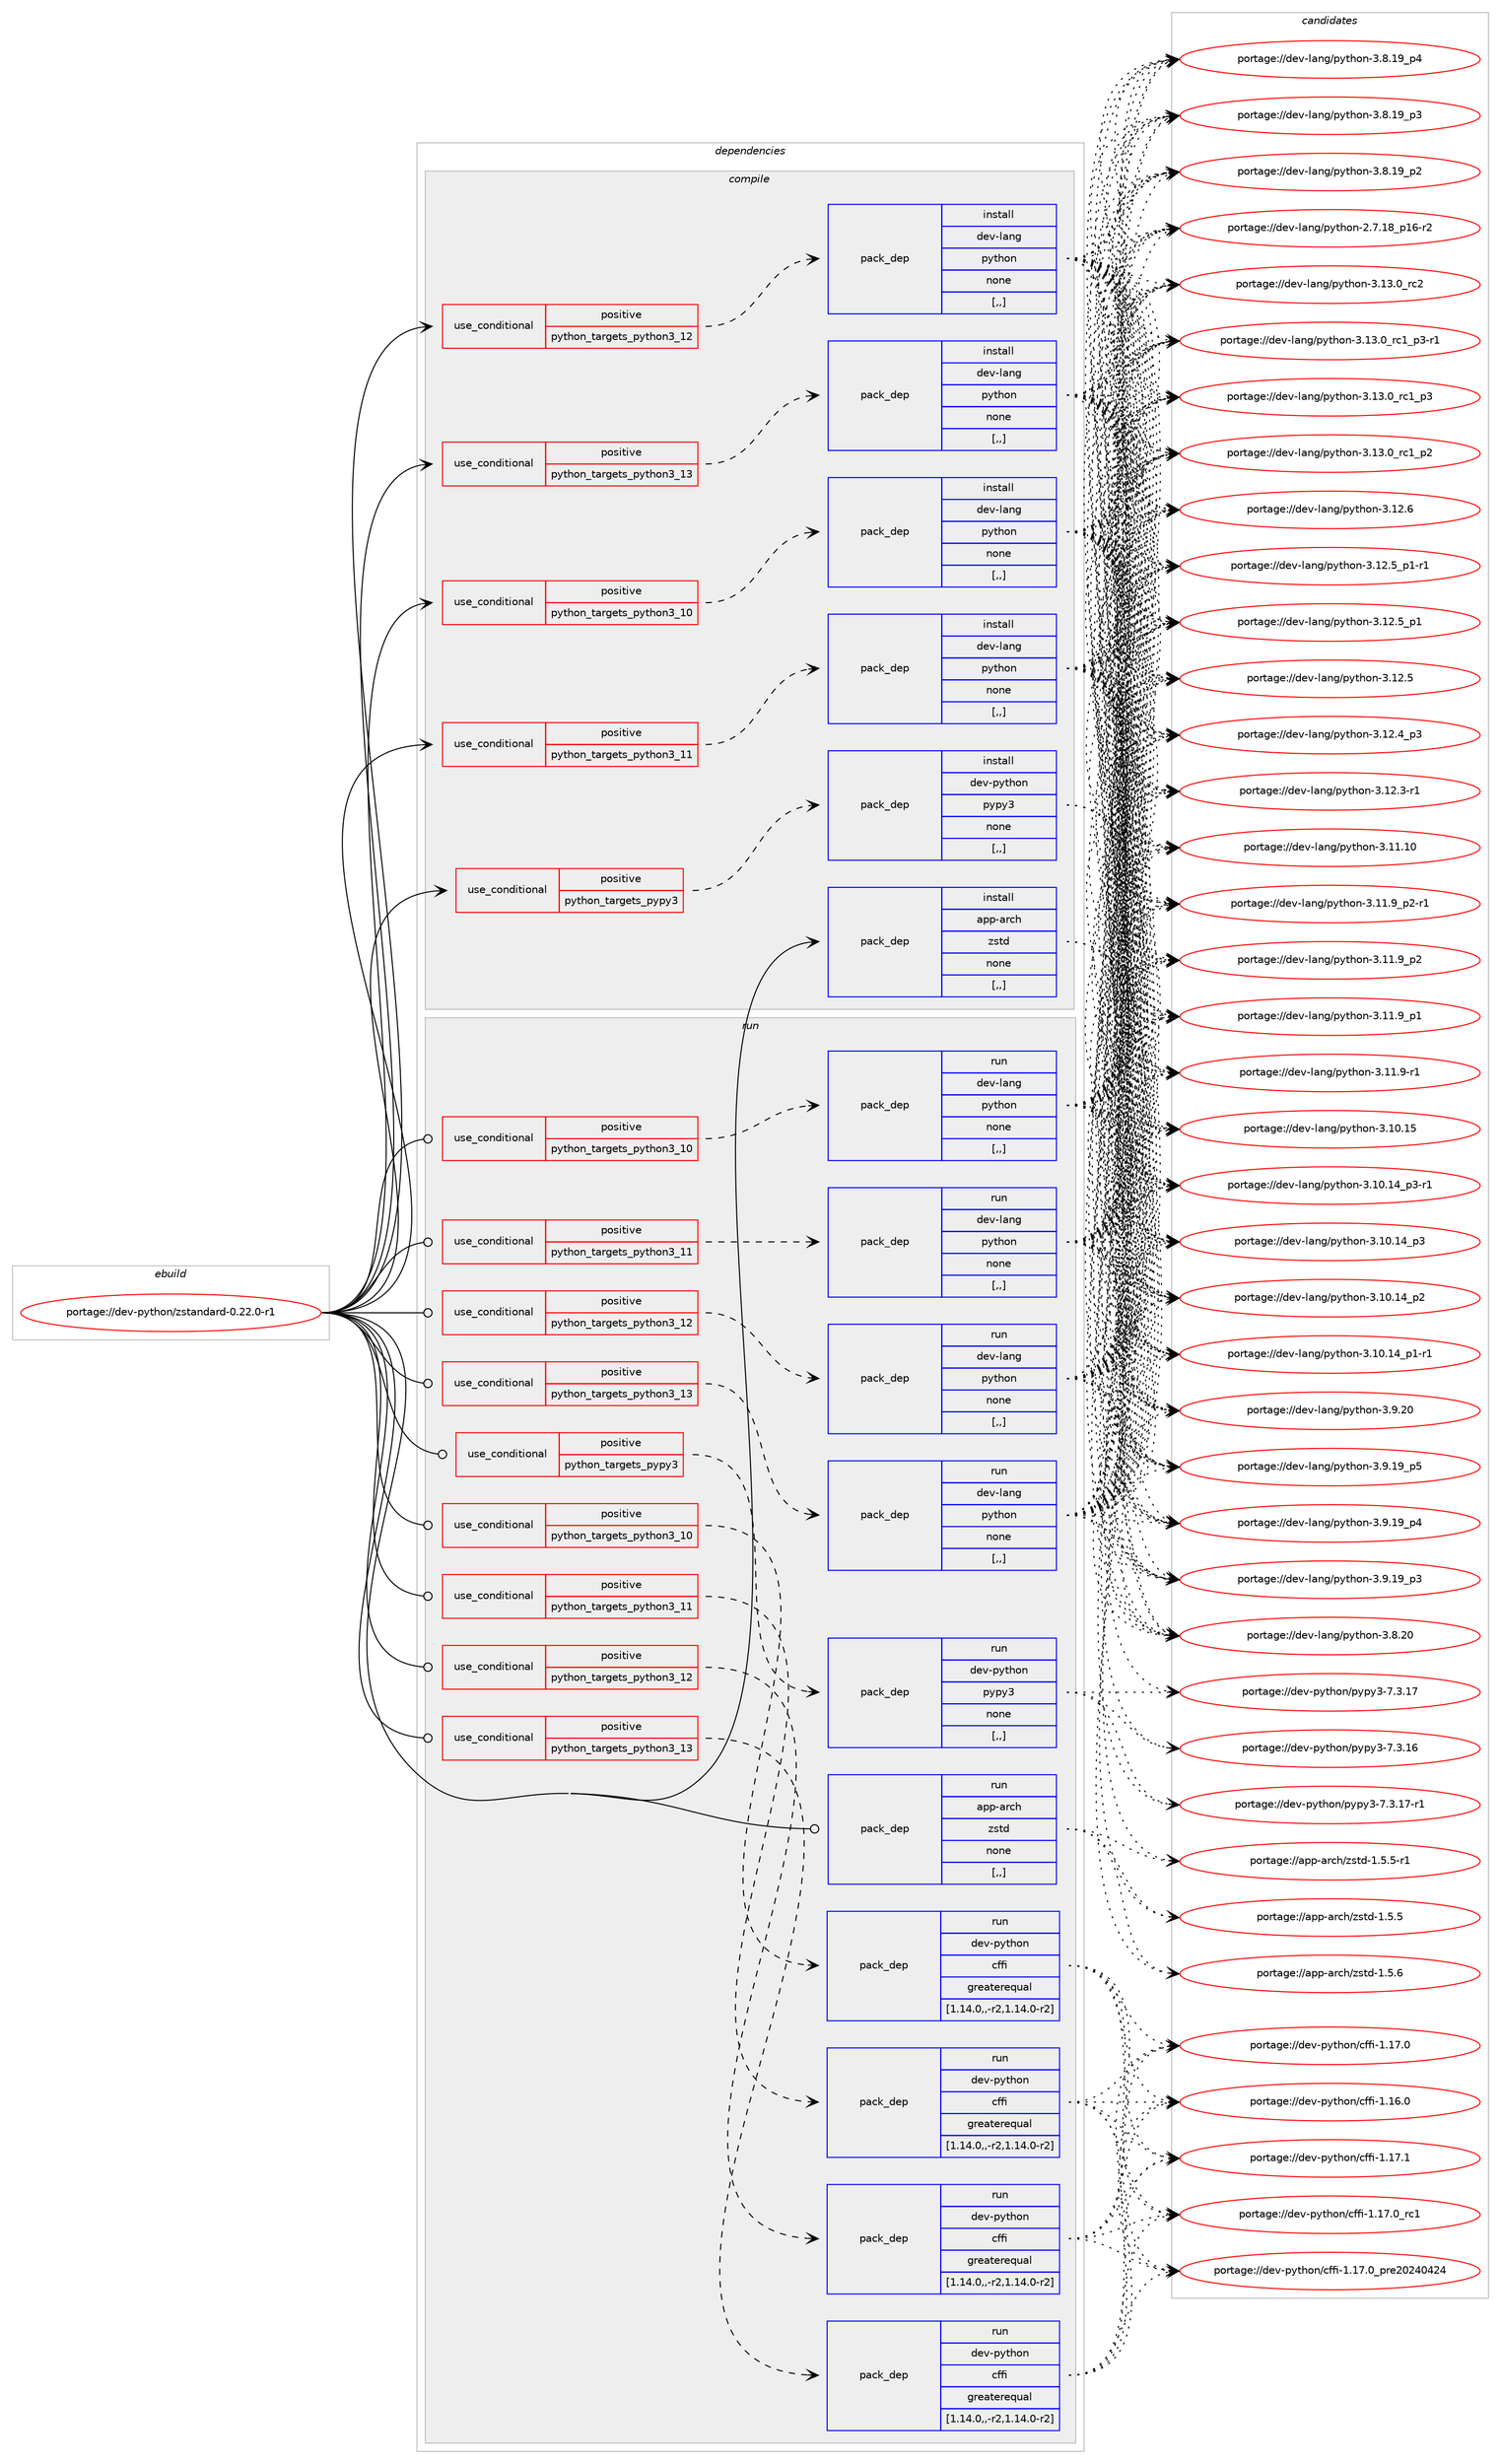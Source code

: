 digraph prolog {

# *************
# Graph options
# *************

newrank=true;
concentrate=true;
compound=true;
graph [rankdir=LR,fontname=Helvetica,fontsize=10,ranksep=1.5];#, ranksep=2.5, nodesep=0.2];
edge  [arrowhead=vee];
node  [fontname=Helvetica,fontsize=10];

# **********
# The ebuild
# **********

subgraph cluster_leftcol {
color=gray;
label=<<i>ebuild</i>>;
id [label="portage://dev-python/zstandard-0.22.0-r1", color=red, width=4, href="../dev-python/zstandard-0.22.0-r1.svg"];
}

# ****************
# The dependencies
# ****************

subgraph cluster_midcol {
color=gray;
label=<<i>dependencies</i>>;
subgraph cluster_compile {
fillcolor="#eeeeee";
style=filled;
label=<<i>compile</i>>;
subgraph cond172304 {
dependency663796 [label=<<TABLE BORDER="0" CELLBORDER="1" CELLSPACING="0" CELLPADDING="4"><TR><TD ROWSPAN="3" CELLPADDING="10">use_conditional</TD></TR><TR><TD>positive</TD></TR><TR><TD>python_targets_pypy3</TD></TR></TABLE>>, shape=none, color=red];
subgraph pack486625 {
dependency663797 [label=<<TABLE BORDER="0" CELLBORDER="1" CELLSPACING="0" CELLPADDING="4" WIDTH="220"><TR><TD ROWSPAN="6" CELLPADDING="30">pack_dep</TD></TR><TR><TD WIDTH="110">install</TD></TR><TR><TD>dev-python</TD></TR><TR><TD>pypy3</TD></TR><TR><TD>none</TD></TR><TR><TD>[,,]</TD></TR></TABLE>>, shape=none, color=blue];
}
dependency663796:e -> dependency663797:w [weight=20,style="dashed",arrowhead="vee"];
}
id:e -> dependency663796:w [weight=20,style="solid",arrowhead="vee"];
subgraph cond172305 {
dependency663798 [label=<<TABLE BORDER="0" CELLBORDER="1" CELLSPACING="0" CELLPADDING="4"><TR><TD ROWSPAN="3" CELLPADDING="10">use_conditional</TD></TR><TR><TD>positive</TD></TR><TR><TD>python_targets_python3_10</TD></TR></TABLE>>, shape=none, color=red];
subgraph pack486626 {
dependency663799 [label=<<TABLE BORDER="0" CELLBORDER="1" CELLSPACING="0" CELLPADDING="4" WIDTH="220"><TR><TD ROWSPAN="6" CELLPADDING="30">pack_dep</TD></TR><TR><TD WIDTH="110">install</TD></TR><TR><TD>dev-lang</TD></TR><TR><TD>python</TD></TR><TR><TD>none</TD></TR><TR><TD>[,,]</TD></TR></TABLE>>, shape=none, color=blue];
}
dependency663798:e -> dependency663799:w [weight=20,style="dashed",arrowhead="vee"];
}
id:e -> dependency663798:w [weight=20,style="solid",arrowhead="vee"];
subgraph cond172306 {
dependency663800 [label=<<TABLE BORDER="0" CELLBORDER="1" CELLSPACING="0" CELLPADDING="4"><TR><TD ROWSPAN="3" CELLPADDING="10">use_conditional</TD></TR><TR><TD>positive</TD></TR><TR><TD>python_targets_python3_11</TD></TR></TABLE>>, shape=none, color=red];
subgraph pack486627 {
dependency663801 [label=<<TABLE BORDER="0" CELLBORDER="1" CELLSPACING="0" CELLPADDING="4" WIDTH="220"><TR><TD ROWSPAN="6" CELLPADDING="30">pack_dep</TD></TR><TR><TD WIDTH="110">install</TD></TR><TR><TD>dev-lang</TD></TR><TR><TD>python</TD></TR><TR><TD>none</TD></TR><TR><TD>[,,]</TD></TR></TABLE>>, shape=none, color=blue];
}
dependency663800:e -> dependency663801:w [weight=20,style="dashed",arrowhead="vee"];
}
id:e -> dependency663800:w [weight=20,style="solid",arrowhead="vee"];
subgraph cond172307 {
dependency663802 [label=<<TABLE BORDER="0" CELLBORDER="1" CELLSPACING="0" CELLPADDING="4"><TR><TD ROWSPAN="3" CELLPADDING="10">use_conditional</TD></TR><TR><TD>positive</TD></TR><TR><TD>python_targets_python3_12</TD></TR></TABLE>>, shape=none, color=red];
subgraph pack486628 {
dependency663803 [label=<<TABLE BORDER="0" CELLBORDER="1" CELLSPACING="0" CELLPADDING="4" WIDTH="220"><TR><TD ROWSPAN="6" CELLPADDING="30">pack_dep</TD></TR><TR><TD WIDTH="110">install</TD></TR><TR><TD>dev-lang</TD></TR><TR><TD>python</TD></TR><TR><TD>none</TD></TR><TR><TD>[,,]</TD></TR></TABLE>>, shape=none, color=blue];
}
dependency663802:e -> dependency663803:w [weight=20,style="dashed",arrowhead="vee"];
}
id:e -> dependency663802:w [weight=20,style="solid",arrowhead="vee"];
subgraph cond172308 {
dependency663804 [label=<<TABLE BORDER="0" CELLBORDER="1" CELLSPACING="0" CELLPADDING="4"><TR><TD ROWSPAN="3" CELLPADDING="10">use_conditional</TD></TR><TR><TD>positive</TD></TR><TR><TD>python_targets_python3_13</TD></TR></TABLE>>, shape=none, color=red];
subgraph pack486629 {
dependency663805 [label=<<TABLE BORDER="0" CELLBORDER="1" CELLSPACING="0" CELLPADDING="4" WIDTH="220"><TR><TD ROWSPAN="6" CELLPADDING="30">pack_dep</TD></TR><TR><TD WIDTH="110">install</TD></TR><TR><TD>dev-lang</TD></TR><TR><TD>python</TD></TR><TR><TD>none</TD></TR><TR><TD>[,,]</TD></TR></TABLE>>, shape=none, color=blue];
}
dependency663804:e -> dependency663805:w [weight=20,style="dashed",arrowhead="vee"];
}
id:e -> dependency663804:w [weight=20,style="solid",arrowhead="vee"];
subgraph pack486630 {
dependency663806 [label=<<TABLE BORDER="0" CELLBORDER="1" CELLSPACING="0" CELLPADDING="4" WIDTH="220"><TR><TD ROWSPAN="6" CELLPADDING="30">pack_dep</TD></TR><TR><TD WIDTH="110">install</TD></TR><TR><TD>app-arch</TD></TR><TR><TD>zstd</TD></TR><TR><TD>none</TD></TR><TR><TD>[,,]</TD></TR></TABLE>>, shape=none, color=blue];
}
id:e -> dependency663806:w [weight=20,style="solid",arrowhead="vee"];
}
subgraph cluster_compileandrun {
fillcolor="#eeeeee";
style=filled;
label=<<i>compile and run</i>>;
}
subgraph cluster_run {
fillcolor="#eeeeee";
style=filled;
label=<<i>run</i>>;
subgraph cond172309 {
dependency663807 [label=<<TABLE BORDER="0" CELLBORDER="1" CELLSPACING="0" CELLPADDING="4"><TR><TD ROWSPAN="3" CELLPADDING="10">use_conditional</TD></TR><TR><TD>positive</TD></TR><TR><TD>python_targets_pypy3</TD></TR></TABLE>>, shape=none, color=red];
subgraph pack486631 {
dependency663808 [label=<<TABLE BORDER="0" CELLBORDER="1" CELLSPACING="0" CELLPADDING="4" WIDTH="220"><TR><TD ROWSPAN="6" CELLPADDING="30">pack_dep</TD></TR><TR><TD WIDTH="110">run</TD></TR><TR><TD>dev-python</TD></TR><TR><TD>pypy3</TD></TR><TR><TD>none</TD></TR><TR><TD>[,,]</TD></TR></TABLE>>, shape=none, color=blue];
}
dependency663807:e -> dependency663808:w [weight=20,style="dashed",arrowhead="vee"];
}
id:e -> dependency663807:w [weight=20,style="solid",arrowhead="odot"];
subgraph cond172310 {
dependency663809 [label=<<TABLE BORDER="0" CELLBORDER="1" CELLSPACING="0" CELLPADDING="4"><TR><TD ROWSPAN="3" CELLPADDING="10">use_conditional</TD></TR><TR><TD>positive</TD></TR><TR><TD>python_targets_python3_10</TD></TR></TABLE>>, shape=none, color=red];
subgraph pack486632 {
dependency663810 [label=<<TABLE BORDER="0" CELLBORDER="1" CELLSPACING="0" CELLPADDING="4" WIDTH="220"><TR><TD ROWSPAN="6" CELLPADDING="30">pack_dep</TD></TR><TR><TD WIDTH="110">run</TD></TR><TR><TD>dev-lang</TD></TR><TR><TD>python</TD></TR><TR><TD>none</TD></TR><TR><TD>[,,]</TD></TR></TABLE>>, shape=none, color=blue];
}
dependency663809:e -> dependency663810:w [weight=20,style="dashed",arrowhead="vee"];
}
id:e -> dependency663809:w [weight=20,style="solid",arrowhead="odot"];
subgraph cond172311 {
dependency663811 [label=<<TABLE BORDER="0" CELLBORDER="1" CELLSPACING="0" CELLPADDING="4"><TR><TD ROWSPAN="3" CELLPADDING="10">use_conditional</TD></TR><TR><TD>positive</TD></TR><TR><TD>python_targets_python3_10</TD></TR></TABLE>>, shape=none, color=red];
subgraph pack486633 {
dependency663812 [label=<<TABLE BORDER="0" CELLBORDER="1" CELLSPACING="0" CELLPADDING="4" WIDTH="220"><TR><TD ROWSPAN="6" CELLPADDING="30">pack_dep</TD></TR><TR><TD WIDTH="110">run</TD></TR><TR><TD>dev-python</TD></TR><TR><TD>cffi</TD></TR><TR><TD>greaterequal</TD></TR><TR><TD>[1.14.0,,-r2,1.14.0-r2]</TD></TR></TABLE>>, shape=none, color=blue];
}
dependency663811:e -> dependency663812:w [weight=20,style="dashed",arrowhead="vee"];
}
id:e -> dependency663811:w [weight=20,style="solid",arrowhead="odot"];
subgraph cond172312 {
dependency663813 [label=<<TABLE BORDER="0" CELLBORDER="1" CELLSPACING="0" CELLPADDING="4"><TR><TD ROWSPAN="3" CELLPADDING="10">use_conditional</TD></TR><TR><TD>positive</TD></TR><TR><TD>python_targets_python3_11</TD></TR></TABLE>>, shape=none, color=red];
subgraph pack486634 {
dependency663814 [label=<<TABLE BORDER="0" CELLBORDER="1" CELLSPACING="0" CELLPADDING="4" WIDTH="220"><TR><TD ROWSPAN="6" CELLPADDING="30">pack_dep</TD></TR><TR><TD WIDTH="110">run</TD></TR><TR><TD>dev-lang</TD></TR><TR><TD>python</TD></TR><TR><TD>none</TD></TR><TR><TD>[,,]</TD></TR></TABLE>>, shape=none, color=blue];
}
dependency663813:e -> dependency663814:w [weight=20,style="dashed",arrowhead="vee"];
}
id:e -> dependency663813:w [weight=20,style="solid",arrowhead="odot"];
subgraph cond172313 {
dependency663815 [label=<<TABLE BORDER="0" CELLBORDER="1" CELLSPACING="0" CELLPADDING="4"><TR><TD ROWSPAN="3" CELLPADDING="10">use_conditional</TD></TR><TR><TD>positive</TD></TR><TR><TD>python_targets_python3_11</TD></TR></TABLE>>, shape=none, color=red];
subgraph pack486635 {
dependency663816 [label=<<TABLE BORDER="0" CELLBORDER="1" CELLSPACING="0" CELLPADDING="4" WIDTH="220"><TR><TD ROWSPAN="6" CELLPADDING="30">pack_dep</TD></TR><TR><TD WIDTH="110">run</TD></TR><TR><TD>dev-python</TD></TR><TR><TD>cffi</TD></TR><TR><TD>greaterequal</TD></TR><TR><TD>[1.14.0,,-r2,1.14.0-r2]</TD></TR></TABLE>>, shape=none, color=blue];
}
dependency663815:e -> dependency663816:w [weight=20,style="dashed",arrowhead="vee"];
}
id:e -> dependency663815:w [weight=20,style="solid",arrowhead="odot"];
subgraph cond172314 {
dependency663817 [label=<<TABLE BORDER="0" CELLBORDER="1" CELLSPACING="0" CELLPADDING="4"><TR><TD ROWSPAN="3" CELLPADDING="10">use_conditional</TD></TR><TR><TD>positive</TD></TR><TR><TD>python_targets_python3_12</TD></TR></TABLE>>, shape=none, color=red];
subgraph pack486636 {
dependency663818 [label=<<TABLE BORDER="0" CELLBORDER="1" CELLSPACING="0" CELLPADDING="4" WIDTH="220"><TR><TD ROWSPAN="6" CELLPADDING="30">pack_dep</TD></TR><TR><TD WIDTH="110">run</TD></TR><TR><TD>dev-lang</TD></TR><TR><TD>python</TD></TR><TR><TD>none</TD></TR><TR><TD>[,,]</TD></TR></TABLE>>, shape=none, color=blue];
}
dependency663817:e -> dependency663818:w [weight=20,style="dashed",arrowhead="vee"];
}
id:e -> dependency663817:w [weight=20,style="solid",arrowhead="odot"];
subgraph cond172315 {
dependency663819 [label=<<TABLE BORDER="0" CELLBORDER="1" CELLSPACING="0" CELLPADDING="4"><TR><TD ROWSPAN="3" CELLPADDING="10">use_conditional</TD></TR><TR><TD>positive</TD></TR><TR><TD>python_targets_python3_12</TD></TR></TABLE>>, shape=none, color=red];
subgraph pack486637 {
dependency663820 [label=<<TABLE BORDER="0" CELLBORDER="1" CELLSPACING="0" CELLPADDING="4" WIDTH="220"><TR><TD ROWSPAN="6" CELLPADDING="30">pack_dep</TD></TR><TR><TD WIDTH="110">run</TD></TR><TR><TD>dev-python</TD></TR><TR><TD>cffi</TD></TR><TR><TD>greaterequal</TD></TR><TR><TD>[1.14.0,,-r2,1.14.0-r2]</TD></TR></TABLE>>, shape=none, color=blue];
}
dependency663819:e -> dependency663820:w [weight=20,style="dashed",arrowhead="vee"];
}
id:e -> dependency663819:w [weight=20,style="solid",arrowhead="odot"];
subgraph cond172316 {
dependency663821 [label=<<TABLE BORDER="0" CELLBORDER="1" CELLSPACING="0" CELLPADDING="4"><TR><TD ROWSPAN="3" CELLPADDING="10">use_conditional</TD></TR><TR><TD>positive</TD></TR><TR><TD>python_targets_python3_13</TD></TR></TABLE>>, shape=none, color=red];
subgraph pack486638 {
dependency663822 [label=<<TABLE BORDER="0" CELLBORDER="1" CELLSPACING="0" CELLPADDING="4" WIDTH="220"><TR><TD ROWSPAN="6" CELLPADDING="30">pack_dep</TD></TR><TR><TD WIDTH="110">run</TD></TR><TR><TD>dev-lang</TD></TR><TR><TD>python</TD></TR><TR><TD>none</TD></TR><TR><TD>[,,]</TD></TR></TABLE>>, shape=none, color=blue];
}
dependency663821:e -> dependency663822:w [weight=20,style="dashed",arrowhead="vee"];
}
id:e -> dependency663821:w [weight=20,style="solid",arrowhead="odot"];
subgraph cond172317 {
dependency663823 [label=<<TABLE BORDER="0" CELLBORDER="1" CELLSPACING="0" CELLPADDING="4"><TR><TD ROWSPAN="3" CELLPADDING="10">use_conditional</TD></TR><TR><TD>positive</TD></TR><TR><TD>python_targets_python3_13</TD></TR></TABLE>>, shape=none, color=red];
subgraph pack486639 {
dependency663824 [label=<<TABLE BORDER="0" CELLBORDER="1" CELLSPACING="0" CELLPADDING="4" WIDTH="220"><TR><TD ROWSPAN="6" CELLPADDING="30">pack_dep</TD></TR><TR><TD WIDTH="110">run</TD></TR><TR><TD>dev-python</TD></TR><TR><TD>cffi</TD></TR><TR><TD>greaterequal</TD></TR><TR><TD>[1.14.0,,-r2,1.14.0-r2]</TD></TR></TABLE>>, shape=none, color=blue];
}
dependency663823:e -> dependency663824:w [weight=20,style="dashed",arrowhead="vee"];
}
id:e -> dependency663823:w [weight=20,style="solid",arrowhead="odot"];
subgraph pack486640 {
dependency663825 [label=<<TABLE BORDER="0" CELLBORDER="1" CELLSPACING="0" CELLPADDING="4" WIDTH="220"><TR><TD ROWSPAN="6" CELLPADDING="30">pack_dep</TD></TR><TR><TD WIDTH="110">run</TD></TR><TR><TD>app-arch</TD></TR><TR><TD>zstd</TD></TR><TR><TD>none</TD></TR><TR><TD>[,,]</TD></TR></TABLE>>, shape=none, color=blue];
}
id:e -> dependency663825:w [weight=20,style="solid",arrowhead="odot"];
}
}

# **************
# The candidates
# **************

subgraph cluster_choices {
rank=same;
color=gray;
label=<<i>candidates</i>>;

subgraph choice486625 {
color=black;
nodesep=1;
choice100101118451121211161041111104711212111212151455546514649554511449 [label="portage://dev-python/pypy3-7.3.17-r1", color=red, width=4,href="../dev-python/pypy3-7.3.17-r1.svg"];
choice10010111845112121116104111110471121211121215145554651464955 [label="portage://dev-python/pypy3-7.3.17", color=red, width=4,href="../dev-python/pypy3-7.3.17.svg"];
choice10010111845112121116104111110471121211121215145554651464954 [label="portage://dev-python/pypy3-7.3.16", color=red, width=4,href="../dev-python/pypy3-7.3.16.svg"];
dependency663797:e -> choice100101118451121211161041111104711212111212151455546514649554511449:w [style=dotted,weight="100"];
dependency663797:e -> choice10010111845112121116104111110471121211121215145554651464955:w [style=dotted,weight="100"];
dependency663797:e -> choice10010111845112121116104111110471121211121215145554651464954:w [style=dotted,weight="100"];
}
subgraph choice486626 {
color=black;
nodesep=1;
choice10010111845108971101034711212111610411111045514649514648951149950 [label="portage://dev-lang/python-3.13.0_rc2", color=red, width=4,href="../dev-lang/python-3.13.0_rc2.svg"];
choice1001011184510897110103471121211161041111104551464951464895114994995112514511449 [label="portage://dev-lang/python-3.13.0_rc1_p3-r1", color=red, width=4,href="../dev-lang/python-3.13.0_rc1_p3-r1.svg"];
choice100101118451089711010347112121116104111110455146495146489511499499511251 [label="portage://dev-lang/python-3.13.0_rc1_p3", color=red, width=4,href="../dev-lang/python-3.13.0_rc1_p3.svg"];
choice100101118451089711010347112121116104111110455146495146489511499499511250 [label="portage://dev-lang/python-3.13.0_rc1_p2", color=red, width=4,href="../dev-lang/python-3.13.0_rc1_p2.svg"];
choice10010111845108971101034711212111610411111045514649504654 [label="portage://dev-lang/python-3.12.6", color=red, width=4,href="../dev-lang/python-3.12.6.svg"];
choice1001011184510897110103471121211161041111104551464950465395112494511449 [label="portage://dev-lang/python-3.12.5_p1-r1", color=red, width=4,href="../dev-lang/python-3.12.5_p1-r1.svg"];
choice100101118451089711010347112121116104111110455146495046539511249 [label="portage://dev-lang/python-3.12.5_p1", color=red, width=4,href="../dev-lang/python-3.12.5_p1.svg"];
choice10010111845108971101034711212111610411111045514649504653 [label="portage://dev-lang/python-3.12.5", color=red, width=4,href="../dev-lang/python-3.12.5.svg"];
choice100101118451089711010347112121116104111110455146495046529511251 [label="portage://dev-lang/python-3.12.4_p3", color=red, width=4,href="../dev-lang/python-3.12.4_p3.svg"];
choice100101118451089711010347112121116104111110455146495046514511449 [label="portage://dev-lang/python-3.12.3-r1", color=red, width=4,href="../dev-lang/python-3.12.3-r1.svg"];
choice1001011184510897110103471121211161041111104551464949464948 [label="portage://dev-lang/python-3.11.10", color=red, width=4,href="../dev-lang/python-3.11.10.svg"];
choice1001011184510897110103471121211161041111104551464949465795112504511449 [label="portage://dev-lang/python-3.11.9_p2-r1", color=red, width=4,href="../dev-lang/python-3.11.9_p2-r1.svg"];
choice100101118451089711010347112121116104111110455146494946579511250 [label="portage://dev-lang/python-3.11.9_p2", color=red, width=4,href="../dev-lang/python-3.11.9_p2.svg"];
choice100101118451089711010347112121116104111110455146494946579511249 [label="portage://dev-lang/python-3.11.9_p1", color=red, width=4,href="../dev-lang/python-3.11.9_p1.svg"];
choice100101118451089711010347112121116104111110455146494946574511449 [label="portage://dev-lang/python-3.11.9-r1", color=red, width=4,href="../dev-lang/python-3.11.9-r1.svg"];
choice1001011184510897110103471121211161041111104551464948464953 [label="portage://dev-lang/python-3.10.15", color=red, width=4,href="../dev-lang/python-3.10.15.svg"];
choice100101118451089711010347112121116104111110455146494846495295112514511449 [label="portage://dev-lang/python-3.10.14_p3-r1", color=red, width=4,href="../dev-lang/python-3.10.14_p3-r1.svg"];
choice10010111845108971101034711212111610411111045514649484649529511251 [label="portage://dev-lang/python-3.10.14_p3", color=red, width=4,href="../dev-lang/python-3.10.14_p3.svg"];
choice10010111845108971101034711212111610411111045514649484649529511250 [label="portage://dev-lang/python-3.10.14_p2", color=red, width=4,href="../dev-lang/python-3.10.14_p2.svg"];
choice100101118451089711010347112121116104111110455146494846495295112494511449 [label="portage://dev-lang/python-3.10.14_p1-r1", color=red, width=4,href="../dev-lang/python-3.10.14_p1-r1.svg"];
choice10010111845108971101034711212111610411111045514657465048 [label="portage://dev-lang/python-3.9.20", color=red, width=4,href="../dev-lang/python-3.9.20.svg"];
choice100101118451089711010347112121116104111110455146574649579511253 [label="portage://dev-lang/python-3.9.19_p5", color=red, width=4,href="../dev-lang/python-3.9.19_p5.svg"];
choice100101118451089711010347112121116104111110455146574649579511252 [label="portage://dev-lang/python-3.9.19_p4", color=red, width=4,href="../dev-lang/python-3.9.19_p4.svg"];
choice100101118451089711010347112121116104111110455146574649579511251 [label="portage://dev-lang/python-3.9.19_p3", color=red, width=4,href="../dev-lang/python-3.9.19_p3.svg"];
choice10010111845108971101034711212111610411111045514656465048 [label="portage://dev-lang/python-3.8.20", color=red, width=4,href="../dev-lang/python-3.8.20.svg"];
choice100101118451089711010347112121116104111110455146564649579511252 [label="portage://dev-lang/python-3.8.19_p4", color=red, width=4,href="../dev-lang/python-3.8.19_p4.svg"];
choice100101118451089711010347112121116104111110455146564649579511251 [label="portage://dev-lang/python-3.8.19_p3", color=red, width=4,href="../dev-lang/python-3.8.19_p3.svg"];
choice100101118451089711010347112121116104111110455146564649579511250 [label="portage://dev-lang/python-3.8.19_p2", color=red, width=4,href="../dev-lang/python-3.8.19_p2.svg"];
choice100101118451089711010347112121116104111110455046554649569511249544511450 [label="portage://dev-lang/python-2.7.18_p16-r2", color=red, width=4,href="../dev-lang/python-2.7.18_p16-r2.svg"];
dependency663799:e -> choice10010111845108971101034711212111610411111045514649514648951149950:w [style=dotted,weight="100"];
dependency663799:e -> choice1001011184510897110103471121211161041111104551464951464895114994995112514511449:w [style=dotted,weight="100"];
dependency663799:e -> choice100101118451089711010347112121116104111110455146495146489511499499511251:w [style=dotted,weight="100"];
dependency663799:e -> choice100101118451089711010347112121116104111110455146495146489511499499511250:w [style=dotted,weight="100"];
dependency663799:e -> choice10010111845108971101034711212111610411111045514649504654:w [style=dotted,weight="100"];
dependency663799:e -> choice1001011184510897110103471121211161041111104551464950465395112494511449:w [style=dotted,weight="100"];
dependency663799:e -> choice100101118451089711010347112121116104111110455146495046539511249:w [style=dotted,weight="100"];
dependency663799:e -> choice10010111845108971101034711212111610411111045514649504653:w [style=dotted,weight="100"];
dependency663799:e -> choice100101118451089711010347112121116104111110455146495046529511251:w [style=dotted,weight="100"];
dependency663799:e -> choice100101118451089711010347112121116104111110455146495046514511449:w [style=dotted,weight="100"];
dependency663799:e -> choice1001011184510897110103471121211161041111104551464949464948:w [style=dotted,weight="100"];
dependency663799:e -> choice1001011184510897110103471121211161041111104551464949465795112504511449:w [style=dotted,weight="100"];
dependency663799:e -> choice100101118451089711010347112121116104111110455146494946579511250:w [style=dotted,weight="100"];
dependency663799:e -> choice100101118451089711010347112121116104111110455146494946579511249:w [style=dotted,weight="100"];
dependency663799:e -> choice100101118451089711010347112121116104111110455146494946574511449:w [style=dotted,weight="100"];
dependency663799:e -> choice1001011184510897110103471121211161041111104551464948464953:w [style=dotted,weight="100"];
dependency663799:e -> choice100101118451089711010347112121116104111110455146494846495295112514511449:w [style=dotted,weight="100"];
dependency663799:e -> choice10010111845108971101034711212111610411111045514649484649529511251:w [style=dotted,weight="100"];
dependency663799:e -> choice10010111845108971101034711212111610411111045514649484649529511250:w [style=dotted,weight="100"];
dependency663799:e -> choice100101118451089711010347112121116104111110455146494846495295112494511449:w [style=dotted,weight="100"];
dependency663799:e -> choice10010111845108971101034711212111610411111045514657465048:w [style=dotted,weight="100"];
dependency663799:e -> choice100101118451089711010347112121116104111110455146574649579511253:w [style=dotted,weight="100"];
dependency663799:e -> choice100101118451089711010347112121116104111110455146574649579511252:w [style=dotted,weight="100"];
dependency663799:e -> choice100101118451089711010347112121116104111110455146574649579511251:w [style=dotted,weight="100"];
dependency663799:e -> choice10010111845108971101034711212111610411111045514656465048:w [style=dotted,weight="100"];
dependency663799:e -> choice100101118451089711010347112121116104111110455146564649579511252:w [style=dotted,weight="100"];
dependency663799:e -> choice100101118451089711010347112121116104111110455146564649579511251:w [style=dotted,weight="100"];
dependency663799:e -> choice100101118451089711010347112121116104111110455146564649579511250:w [style=dotted,weight="100"];
dependency663799:e -> choice100101118451089711010347112121116104111110455046554649569511249544511450:w [style=dotted,weight="100"];
}
subgraph choice486627 {
color=black;
nodesep=1;
choice10010111845108971101034711212111610411111045514649514648951149950 [label="portage://dev-lang/python-3.13.0_rc2", color=red, width=4,href="../dev-lang/python-3.13.0_rc2.svg"];
choice1001011184510897110103471121211161041111104551464951464895114994995112514511449 [label="portage://dev-lang/python-3.13.0_rc1_p3-r1", color=red, width=4,href="../dev-lang/python-3.13.0_rc1_p3-r1.svg"];
choice100101118451089711010347112121116104111110455146495146489511499499511251 [label="portage://dev-lang/python-3.13.0_rc1_p3", color=red, width=4,href="../dev-lang/python-3.13.0_rc1_p3.svg"];
choice100101118451089711010347112121116104111110455146495146489511499499511250 [label="portage://dev-lang/python-3.13.0_rc1_p2", color=red, width=4,href="../dev-lang/python-3.13.0_rc1_p2.svg"];
choice10010111845108971101034711212111610411111045514649504654 [label="portage://dev-lang/python-3.12.6", color=red, width=4,href="../dev-lang/python-3.12.6.svg"];
choice1001011184510897110103471121211161041111104551464950465395112494511449 [label="portage://dev-lang/python-3.12.5_p1-r1", color=red, width=4,href="../dev-lang/python-3.12.5_p1-r1.svg"];
choice100101118451089711010347112121116104111110455146495046539511249 [label="portage://dev-lang/python-3.12.5_p1", color=red, width=4,href="../dev-lang/python-3.12.5_p1.svg"];
choice10010111845108971101034711212111610411111045514649504653 [label="portage://dev-lang/python-3.12.5", color=red, width=4,href="../dev-lang/python-3.12.5.svg"];
choice100101118451089711010347112121116104111110455146495046529511251 [label="portage://dev-lang/python-3.12.4_p3", color=red, width=4,href="../dev-lang/python-3.12.4_p3.svg"];
choice100101118451089711010347112121116104111110455146495046514511449 [label="portage://dev-lang/python-3.12.3-r1", color=red, width=4,href="../dev-lang/python-3.12.3-r1.svg"];
choice1001011184510897110103471121211161041111104551464949464948 [label="portage://dev-lang/python-3.11.10", color=red, width=4,href="../dev-lang/python-3.11.10.svg"];
choice1001011184510897110103471121211161041111104551464949465795112504511449 [label="portage://dev-lang/python-3.11.9_p2-r1", color=red, width=4,href="../dev-lang/python-3.11.9_p2-r1.svg"];
choice100101118451089711010347112121116104111110455146494946579511250 [label="portage://dev-lang/python-3.11.9_p2", color=red, width=4,href="../dev-lang/python-3.11.9_p2.svg"];
choice100101118451089711010347112121116104111110455146494946579511249 [label="portage://dev-lang/python-3.11.9_p1", color=red, width=4,href="../dev-lang/python-3.11.9_p1.svg"];
choice100101118451089711010347112121116104111110455146494946574511449 [label="portage://dev-lang/python-3.11.9-r1", color=red, width=4,href="../dev-lang/python-3.11.9-r1.svg"];
choice1001011184510897110103471121211161041111104551464948464953 [label="portage://dev-lang/python-3.10.15", color=red, width=4,href="../dev-lang/python-3.10.15.svg"];
choice100101118451089711010347112121116104111110455146494846495295112514511449 [label="portage://dev-lang/python-3.10.14_p3-r1", color=red, width=4,href="../dev-lang/python-3.10.14_p3-r1.svg"];
choice10010111845108971101034711212111610411111045514649484649529511251 [label="portage://dev-lang/python-3.10.14_p3", color=red, width=4,href="../dev-lang/python-3.10.14_p3.svg"];
choice10010111845108971101034711212111610411111045514649484649529511250 [label="portage://dev-lang/python-3.10.14_p2", color=red, width=4,href="../dev-lang/python-3.10.14_p2.svg"];
choice100101118451089711010347112121116104111110455146494846495295112494511449 [label="portage://dev-lang/python-3.10.14_p1-r1", color=red, width=4,href="../dev-lang/python-3.10.14_p1-r1.svg"];
choice10010111845108971101034711212111610411111045514657465048 [label="portage://dev-lang/python-3.9.20", color=red, width=4,href="../dev-lang/python-3.9.20.svg"];
choice100101118451089711010347112121116104111110455146574649579511253 [label="portage://dev-lang/python-3.9.19_p5", color=red, width=4,href="../dev-lang/python-3.9.19_p5.svg"];
choice100101118451089711010347112121116104111110455146574649579511252 [label="portage://dev-lang/python-3.9.19_p4", color=red, width=4,href="../dev-lang/python-3.9.19_p4.svg"];
choice100101118451089711010347112121116104111110455146574649579511251 [label="portage://dev-lang/python-3.9.19_p3", color=red, width=4,href="../dev-lang/python-3.9.19_p3.svg"];
choice10010111845108971101034711212111610411111045514656465048 [label="portage://dev-lang/python-3.8.20", color=red, width=4,href="../dev-lang/python-3.8.20.svg"];
choice100101118451089711010347112121116104111110455146564649579511252 [label="portage://dev-lang/python-3.8.19_p4", color=red, width=4,href="../dev-lang/python-3.8.19_p4.svg"];
choice100101118451089711010347112121116104111110455146564649579511251 [label="portage://dev-lang/python-3.8.19_p3", color=red, width=4,href="../dev-lang/python-3.8.19_p3.svg"];
choice100101118451089711010347112121116104111110455146564649579511250 [label="portage://dev-lang/python-3.8.19_p2", color=red, width=4,href="../dev-lang/python-3.8.19_p2.svg"];
choice100101118451089711010347112121116104111110455046554649569511249544511450 [label="portage://dev-lang/python-2.7.18_p16-r2", color=red, width=4,href="../dev-lang/python-2.7.18_p16-r2.svg"];
dependency663801:e -> choice10010111845108971101034711212111610411111045514649514648951149950:w [style=dotted,weight="100"];
dependency663801:e -> choice1001011184510897110103471121211161041111104551464951464895114994995112514511449:w [style=dotted,weight="100"];
dependency663801:e -> choice100101118451089711010347112121116104111110455146495146489511499499511251:w [style=dotted,weight="100"];
dependency663801:e -> choice100101118451089711010347112121116104111110455146495146489511499499511250:w [style=dotted,weight="100"];
dependency663801:e -> choice10010111845108971101034711212111610411111045514649504654:w [style=dotted,weight="100"];
dependency663801:e -> choice1001011184510897110103471121211161041111104551464950465395112494511449:w [style=dotted,weight="100"];
dependency663801:e -> choice100101118451089711010347112121116104111110455146495046539511249:w [style=dotted,weight="100"];
dependency663801:e -> choice10010111845108971101034711212111610411111045514649504653:w [style=dotted,weight="100"];
dependency663801:e -> choice100101118451089711010347112121116104111110455146495046529511251:w [style=dotted,weight="100"];
dependency663801:e -> choice100101118451089711010347112121116104111110455146495046514511449:w [style=dotted,weight="100"];
dependency663801:e -> choice1001011184510897110103471121211161041111104551464949464948:w [style=dotted,weight="100"];
dependency663801:e -> choice1001011184510897110103471121211161041111104551464949465795112504511449:w [style=dotted,weight="100"];
dependency663801:e -> choice100101118451089711010347112121116104111110455146494946579511250:w [style=dotted,weight="100"];
dependency663801:e -> choice100101118451089711010347112121116104111110455146494946579511249:w [style=dotted,weight="100"];
dependency663801:e -> choice100101118451089711010347112121116104111110455146494946574511449:w [style=dotted,weight="100"];
dependency663801:e -> choice1001011184510897110103471121211161041111104551464948464953:w [style=dotted,weight="100"];
dependency663801:e -> choice100101118451089711010347112121116104111110455146494846495295112514511449:w [style=dotted,weight="100"];
dependency663801:e -> choice10010111845108971101034711212111610411111045514649484649529511251:w [style=dotted,weight="100"];
dependency663801:e -> choice10010111845108971101034711212111610411111045514649484649529511250:w [style=dotted,weight="100"];
dependency663801:e -> choice100101118451089711010347112121116104111110455146494846495295112494511449:w [style=dotted,weight="100"];
dependency663801:e -> choice10010111845108971101034711212111610411111045514657465048:w [style=dotted,weight="100"];
dependency663801:e -> choice100101118451089711010347112121116104111110455146574649579511253:w [style=dotted,weight="100"];
dependency663801:e -> choice100101118451089711010347112121116104111110455146574649579511252:w [style=dotted,weight="100"];
dependency663801:e -> choice100101118451089711010347112121116104111110455146574649579511251:w [style=dotted,weight="100"];
dependency663801:e -> choice10010111845108971101034711212111610411111045514656465048:w [style=dotted,weight="100"];
dependency663801:e -> choice100101118451089711010347112121116104111110455146564649579511252:w [style=dotted,weight="100"];
dependency663801:e -> choice100101118451089711010347112121116104111110455146564649579511251:w [style=dotted,weight="100"];
dependency663801:e -> choice100101118451089711010347112121116104111110455146564649579511250:w [style=dotted,weight="100"];
dependency663801:e -> choice100101118451089711010347112121116104111110455046554649569511249544511450:w [style=dotted,weight="100"];
}
subgraph choice486628 {
color=black;
nodesep=1;
choice10010111845108971101034711212111610411111045514649514648951149950 [label="portage://dev-lang/python-3.13.0_rc2", color=red, width=4,href="../dev-lang/python-3.13.0_rc2.svg"];
choice1001011184510897110103471121211161041111104551464951464895114994995112514511449 [label="portage://dev-lang/python-3.13.0_rc1_p3-r1", color=red, width=4,href="../dev-lang/python-3.13.0_rc1_p3-r1.svg"];
choice100101118451089711010347112121116104111110455146495146489511499499511251 [label="portage://dev-lang/python-3.13.0_rc1_p3", color=red, width=4,href="../dev-lang/python-3.13.0_rc1_p3.svg"];
choice100101118451089711010347112121116104111110455146495146489511499499511250 [label="portage://dev-lang/python-3.13.0_rc1_p2", color=red, width=4,href="../dev-lang/python-3.13.0_rc1_p2.svg"];
choice10010111845108971101034711212111610411111045514649504654 [label="portage://dev-lang/python-3.12.6", color=red, width=4,href="../dev-lang/python-3.12.6.svg"];
choice1001011184510897110103471121211161041111104551464950465395112494511449 [label="portage://dev-lang/python-3.12.5_p1-r1", color=red, width=4,href="../dev-lang/python-3.12.5_p1-r1.svg"];
choice100101118451089711010347112121116104111110455146495046539511249 [label="portage://dev-lang/python-3.12.5_p1", color=red, width=4,href="../dev-lang/python-3.12.5_p1.svg"];
choice10010111845108971101034711212111610411111045514649504653 [label="portage://dev-lang/python-3.12.5", color=red, width=4,href="../dev-lang/python-3.12.5.svg"];
choice100101118451089711010347112121116104111110455146495046529511251 [label="portage://dev-lang/python-3.12.4_p3", color=red, width=4,href="../dev-lang/python-3.12.4_p3.svg"];
choice100101118451089711010347112121116104111110455146495046514511449 [label="portage://dev-lang/python-3.12.3-r1", color=red, width=4,href="../dev-lang/python-3.12.3-r1.svg"];
choice1001011184510897110103471121211161041111104551464949464948 [label="portage://dev-lang/python-3.11.10", color=red, width=4,href="../dev-lang/python-3.11.10.svg"];
choice1001011184510897110103471121211161041111104551464949465795112504511449 [label="portage://dev-lang/python-3.11.9_p2-r1", color=red, width=4,href="../dev-lang/python-3.11.9_p2-r1.svg"];
choice100101118451089711010347112121116104111110455146494946579511250 [label="portage://dev-lang/python-3.11.9_p2", color=red, width=4,href="../dev-lang/python-3.11.9_p2.svg"];
choice100101118451089711010347112121116104111110455146494946579511249 [label="portage://dev-lang/python-3.11.9_p1", color=red, width=4,href="../dev-lang/python-3.11.9_p1.svg"];
choice100101118451089711010347112121116104111110455146494946574511449 [label="portage://dev-lang/python-3.11.9-r1", color=red, width=4,href="../dev-lang/python-3.11.9-r1.svg"];
choice1001011184510897110103471121211161041111104551464948464953 [label="portage://dev-lang/python-3.10.15", color=red, width=4,href="../dev-lang/python-3.10.15.svg"];
choice100101118451089711010347112121116104111110455146494846495295112514511449 [label="portage://dev-lang/python-3.10.14_p3-r1", color=red, width=4,href="../dev-lang/python-3.10.14_p3-r1.svg"];
choice10010111845108971101034711212111610411111045514649484649529511251 [label="portage://dev-lang/python-3.10.14_p3", color=red, width=4,href="../dev-lang/python-3.10.14_p3.svg"];
choice10010111845108971101034711212111610411111045514649484649529511250 [label="portage://dev-lang/python-3.10.14_p2", color=red, width=4,href="../dev-lang/python-3.10.14_p2.svg"];
choice100101118451089711010347112121116104111110455146494846495295112494511449 [label="portage://dev-lang/python-3.10.14_p1-r1", color=red, width=4,href="../dev-lang/python-3.10.14_p1-r1.svg"];
choice10010111845108971101034711212111610411111045514657465048 [label="portage://dev-lang/python-3.9.20", color=red, width=4,href="../dev-lang/python-3.9.20.svg"];
choice100101118451089711010347112121116104111110455146574649579511253 [label="portage://dev-lang/python-3.9.19_p5", color=red, width=4,href="../dev-lang/python-3.9.19_p5.svg"];
choice100101118451089711010347112121116104111110455146574649579511252 [label="portage://dev-lang/python-3.9.19_p4", color=red, width=4,href="../dev-lang/python-3.9.19_p4.svg"];
choice100101118451089711010347112121116104111110455146574649579511251 [label="portage://dev-lang/python-3.9.19_p3", color=red, width=4,href="../dev-lang/python-3.9.19_p3.svg"];
choice10010111845108971101034711212111610411111045514656465048 [label="portage://dev-lang/python-3.8.20", color=red, width=4,href="../dev-lang/python-3.8.20.svg"];
choice100101118451089711010347112121116104111110455146564649579511252 [label="portage://dev-lang/python-3.8.19_p4", color=red, width=4,href="../dev-lang/python-3.8.19_p4.svg"];
choice100101118451089711010347112121116104111110455146564649579511251 [label="portage://dev-lang/python-3.8.19_p3", color=red, width=4,href="../dev-lang/python-3.8.19_p3.svg"];
choice100101118451089711010347112121116104111110455146564649579511250 [label="portage://dev-lang/python-3.8.19_p2", color=red, width=4,href="../dev-lang/python-3.8.19_p2.svg"];
choice100101118451089711010347112121116104111110455046554649569511249544511450 [label="portage://dev-lang/python-2.7.18_p16-r2", color=red, width=4,href="../dev-lang/python-2.7.18_p16-r2.svg"];
dependency663803:e -> choice10010111845108971101034711212111610411111045514649514648951149950:w [style=dotted,weight="100"];
dependency663803:e -> choice1001011184510897110103471121211161041111104551464951464895114994995112514511449:w [style=dotted,weight="100"];
dependency663803:e -> choice100101118451089711010347112121116104111110455146495146489511499499511251:w [style=dotted,weight="100"];
dependency663803:e -> choice100101118451089711010347112121116104111110455146495146489511499499511250:w [style=dotted,weight="100"];
dependency663803:e -> choice10010111845108971101034711212111610411111045514649504654:w [style=dotted,weight="100"];
dependency663803:e -> choice1001011184510897110103471121211161041111104551464950465395112494511449:w [style=dotted,weight="100"];
dependency663803:e -> choice100101118451089711010347112121116104111110455146495046539511249:w [style=dotted,weight="100"];
dependency663803:e -> choice10010111845108971101034711212111610411111045514649504653:w [style=dotted,weight="100"];
dependency663803:e -> choice100101118451089711010347112121116104111110455146495046529511251:w [style=dotted,weight="100"];
dependency663803:e -> choice100101118451089711010347112121116104111110455146495046514511449:w [style=dotted,weight="100"];
dependency663803:e -> choice1001011184510897110103471121211161041111104551464949464948:w [style=dotted,weight="100"];
dependency663803:e -> choice1001011184510897110103471121211161041111104551464949465795112504511449:w [style=dotted,weight="100"];
dependency663803:e -> choice100101118451089711010347112121116104111110455146494946579511250:w [style=dotted,weight="100"];
dependency663803:e -> choice100101118451089711010347112121116104111110455146494946579511249:w [style=dotted,weight="100"];
dependency663803:e -> choice100101118451089711010347112121116104111110455146494946574511449:w [style=dotted,weight="100"];
dependency663803:e -> choice1001011184510897110103471121211161041111104551464948464953:w [style=dotted,weight="100"];
dependency663803:e -> choice100101118451089711010347112121116104111110455146494846495295112514511449:w [style=dotted,weight="100"];
dependency663803:e -> choice10010111845108971101034711212111610411111045514649484649529511251:w [style=dotted,weight="100"];
dependency663803:e -> choice10010111845108971101034711212111610411111045514649484649529511250:w [style=dotted,weight="100"];
dependency663803:e -> choice100101118451089711010347112121116104111110455146494846495295112494511449:w [style=dotted,weight="100"];
dependency663803:e -> choice10010111845108971101034711212111610411111045514657465048:w [style=dotted,weight="100"];
dependency663803:e -> choice100101118451089711010347112121116104111110455146574649579511253:w [style=dotted,weight="100"];
dependency663803:e -> choice100101118451089711010347112121116104111110455146574649579511252:w [style=dotted,weight="100"];
dependency663803:e -> choice100101118451089711010347112121116104111110455146574649579511251:w [style=dotted,weight="100"];
dependency663803:e -> choice10010111845108971101034711212111610411111045514656465048:w [style=dotted,weight="100"];
dependency663803:e -> choice100101118451089711010347112121116104111110455146564649579511252:w [style=dotted,weight="100"];
dependency663803:e -> choice100101118451089711010347112121116104111110455146564649579511251:w [style=dotted,weight="100"];
dependency663803:e -> choice100101118451089711010347112121116104111110455146564649579511250:w [style=dotted,weight="100"];
dependency663803:e -> choice100101118451089711010347112121116104111110455046554649569511249544511450:w [style=dotted,weight="100"];
}
subgraph choice486629 {
color=black;
nodesep=1;
choice10010111845108971101034711212111610411111045514649514648951149950 [label="portage://dev-lang/python-3.13.0_rc2", color=red, width=4,href="../dev-lang/python-3.13.0_rc2.svg"];
choice1001011184510897110103471121211161041111104551464951464895114994995112514511449 [label="portage://dev-lang/python-3.13.0_rc1_p3-r1", color=red, width=4,href="../dev-lang/python-3.13.0_rc1_p3-r1.svg"];
choice100101118451089711010347112121116104111110455146495146489511499499511251 [label="portage://dev-lang/python-3.13.0_rc1_p3", color=red, width=4,href="../dev-lang/python-3.13.0_rc1_p3.svg"];
choice100101118451089711010347112121116104111110455146495146489511499499511250 [label="portage://dev-lang/python-3.13.0_rc1_p2", color=red, width=4,href="../dev-lang/python-3.13.0_rc1_p2.svg"];
choice10010111845108971101034711212111610411111045514649504654 [label="portage://dev-lang/python-3.12.6", color=red, width=4,href="../dev-lang/python-3.12.6.svg"];
choice1001011184510897110103471121211161041111104551464950465395112494511449 [label="portage://dev-lang/python-3.12.5_p1-r1", color=red, width=4,href="../dev-lang/python-3.12.5_p1-r1.svg"];
choice100101118451089711010347112121116104111110455146495046539511249 [label="portage://dev-lang/python-3.12.5_p1", color=red, width=4,href="../dev-lang/python-3.12.5_p1.svg"];
choice10010111845108971101034711212111610411111045514649504653 [label="portage://dev-lang/python-3.12.5", color=red, width=4,href="../dev-lang/python-3.12.5.svg"];
choice100101118451089711010347112121116104111110455146495046529511251 [label="portage://dev-lang/python-3.12.4_p3", color=red, width=4,href="../dev-lang/python-3.12.4_p3.svg"];
choice100101118451089711010347112121116104111110455146495046514511449 [label="portage://dev-lang/python-3.12.3-r1", color=red, width=4,href="../dev-lang/python-3.12.3-r1.svg"];
choice1001011184510897110103471121211161041111104551464949464948 [label="portage://dev-lang/python-3.11.10", color=red, width=4,href="../dev-lang/python-3.11.10.svg"];
choice1001011184510897110103471121211161041111104551464949465795112504511449 [label="portage://dev-lang/python-3.11.9_p2-r1", color=red, width=4,href="../dev-lang/python-3.11.9_p2-r1.svg"];
choice100101118451089711010347112121116104111110455146494946579511250 [label="portage://dev-lang/python-3.11.9_p2", color=red, width=4,href="../dev-lang/python-3.11.9_p2.svg"];
choice100101118451089711010347112121116104111110455146494946579511249 [label="portage://dev-lang/python-3.11.9_p1", color=red, width=4,href="../dev-lang/python-3.11.9_p1.svg"];
choice100101118451089711010347112121116104111110455146494946574511449 [label="portage://dev-lang/python-3.11.9-r1", color=red, width=4,href="../dev-lang/python-3.11.9-r1.svg"];
choice1001011184510897110103471121211161041111104551464948464953 [label="portage://dev-lang/python-3.10.15", color=red, width=4,href="../dev-lang/python-3.10.15.svg"];
choice100101118451089711010347112121116104111110455146494846495295112514511449 [label="portage://dev-lang/python-3.10.14_p3-r1", color=red, width=4,href="../dev-lang/python-3.10.14_p3-r1.svg"];
choice10010111845108971101034711212111610411111045514649484649529511251 [label="portage://dev-lang/python-3.10.14_p3", color=red, width=4,href="../dev-lang/python-3.10.14_p3.svg"];
choice10010111845108971101034711212111610411111045514649484649529511250 [label="portage://dev-lang/python-3.10.14_p2", color=red, width=4,href="../dev-lang/python-3.10.14_p2.svg"];
choice100101118451089711010347112121116104111110455146494846495295112494511449 [label="portage://dev-lang/python-3.10.14_p1-r1", color=red, width=4,href="../dev-lang/python-3.10.14_p1-r1.svg"];
choice10010111845108971101034711212111610411111045514657465048 [label="portage://dev-lang/python-3.9.20", color=red, width=4,href="../dev-lang/python-3.9.20.svg"];
choice100101118451089711010347112121116104111110455146574649579511253 [label="portage://dev-lang/python-3.9.19_p5", color=red, width=4,href="../dev-lang/python-3.9.19_p5.svg"];
choice100101118451089711010347112121116104111110455146574649579511252 [label="portage://dev-lang/python-3.9.19_p4", color=red, width=4,href="../dev-lang/python-3.9.19_p4.svg"];
choice100101118451089711010347112121116104111110455146574649579511251 [label="portage://dev-lang/python-3.9.19_p3", color=red, width=4,href="../dev-lang/python-3.9.19_p3.svg"];
choice10010111845108971101034711212111610411111045514656465048 [label="portage://dev-lang/python-3.8.20", color=red, width=4,href="../dev-lang/python-3.8.20.svg"];
choice100101118451089711010347112121116104111110455146564649579511252 [label="portage://dev-lang/python-3.8.19_p4", color=red, width=4,href="../dev-lang/python-3.8.19_p4.svg"];
choice100101118451089711010347112121116104111110455146564649579511251 [label="portage://dev-lang/python-3.8.19_p3", color=red, width=4,href="../dev-lang/python-3.8.19_p3.svg"];
choice100101118451089711010347112121116104111110455146564649579511250 [label="portage://dev-lang/python-3.8.19_p2", color=red, width=4,href="../dev-lang/python-3.8.19_p2.svg"];
choice100101118451089711010347112121116104111110455046554649569511249544511450 [label="portage://dev-lang/python-2.7.18_p16-r2", color=red, width=4,href="../dev-lang/python-2.7.18_p16-r2.svg"];
dependency663805:e -> choice10010111845108971101034711212111610411111045514649514648951149950:w [style=dotted,weight="100"];
dependency663805:e -> choice1001011184510897110103471121211161041111104551464951464895114994995112514511449:w [style=dotted,weight="100"];
dependency663805:e -> choice100101118451089711010347112121116104111110455146495146489511499499511251:w [style=dotted,weight="100"];
dependency663805:e -> choice100101118451089711010347112121116104111110455146495146489511499499511250:w [style=dotted,weight="100"];
dependency663805:e -> choice10010111845108971101034711212111610411111045514649504654:w [style=dotted,weight="100"];
dependency663805:e -> choice1001011184510897110103471121211161041111104551464950465395112494511449:w [style=dotted,weight="100"];
dependency663805:e -> choice100101118451089711010347112121116104111110455146495046539511249:w [style=dotted,weight="100"];
dependency663805:e -> choice10010111845108971101034711212111610411111045514649504653:w [style=dotted,weight="100"];
dependency663805:e -> choice100101118451089711010347112121116104111110455146495046529511251:w [style=dotted,weight="100"];
dependency663805:e -> choice100101118451089711010347112121116104111110455146495046514511449:w [style=dotted,weight="100"];
dependency663805:e -> choice1001011184510897110103471121211161041111104551464949464948:w [style=dotted,weight="100"];
dependency663805:e -> choice1001011184510897110103471121211161041111104551464949465795112504511449:w [style=dotted,weight="100"];
dependency663805:e -> choice100101118451089711010347112121116104111110455146494946579511250:w [style=dotted,weight="100"];
dependency663805:e -> choice100101118451089711010347112121116104111110455146494946579511249:w [style=dotted,weight="100"];
dependency663805:e -> choice100101118451089711010347112121116104111110455146494946574511449:w [style=dotted,weight="100"];
dependency663805:e -> choice1001011184510897110103471121211161041111104551464948464953:w [style=dotted,weight="100"];
dependency663805:e -> choice100101118451089711010347112121116104111110455146494846495295112514511449:w [style=dotted,weight="100"];
dependency663805:e -> choice10010111845108971101034711212111610411111045514649484649529511251:w [style=dotted,weight="100"];
dependency663805:e -> choice10010111845108971101034711212111610411111045514649484649529511250:w [style=dotted,weight="100"];
dependency663805:e -> choice100101118451089711010347112121116104111110455146494846495295112494511449:w [style=dotted,weight="100"];
dependency663805:e -> choice10010111845108971101034711212111610411111045514657465048:w [style=dotted,weight="100"];
dependency663805:e -> choice100101118451089711010347112121116104111110455146574649579511253:w [style=dotted,weight="100"];
dependency663805:e -> choice100101118451089711010347112121116104111110455146574649579511252:w [style=dotted,weight="100"];
dependency663805:e -> choice100101118451089711010347112121116104111110455146574649579511251:w [style=dotted,weight="100"];
dependency663805:e -> choice10010111845108971101034711212111610411111045514656465048:w [style=dotted,weight="100"];
dependency663805:e -> choice100101118451089711010347112121116104111110455146564649579511252:w [style=dotted,weight="100"];
dependency663805:e -> choice100101118451089711010347112121116104111110455146564649579511251:w [style=dotted,weight="100"];
dependency663805:e -> choice100101118451089711010347112121116104111110455146564649579511250:w [style=dotted,weight="100"];
dependency663805:e -> choice100101118451089711010347112121116104111110455046554649569511249544511450:w [style=dotted,weight="100"];
}
subgraph choice486630 {
color=black;
nodesep=1;
choice9711211245971149910447122115116100454946534654 [label="portage://app-arch/zstd-1.5.6", color=red, width=4,href="../app-arch/zstd-1.5.6.svg"];
choice97112112459711499104471221151161004549465346534511449 [label="portage://app-arch/zstd-1.5.5-r1", color=red, width=4,href="../app-arch/zstd-1.5.5-r1.svg"];
choice9711211245971149910447122115116100454946534653 [label="portage://app-arch/zstd-1.5.5", color=red, width=4,href="../app-arch/zstd-1.5.5.svg"];
dependency663806:e -> choice9711211245971149910447122115116100454946534654:w [style=dotted,weight="100"];
dependency663806:e -> choice97112112459711499104471221151161004549465346534511449:w [style=dotted,weight="100"];
dependency663806:e -> choice9711211245971149910447122115116100454946534653:w [style=dotted,weight="100"];
}
subgraph choice486631 {
color=black;
nodesep=1;
choice100101118451121211161041111104711212111212151455546514649554511449 [label="portage://dev-python/pypy3-7.3.17-r1", color=red, width=4,href="../dev-python/pypy3-7.3.17-r1.svg"];
choice10010111845112121116104111110471121211121215145554651464955 [label="portage://dev-python/pypy3-7.3.17", color=red, width=4,href="../dev-python/pypy3-7.3.17.svg"];
choice10010111845112121116104111110471121211121215145554651464954 [label="portage://dev-python/pypy3-7.3.16", color=red, width=4,href="../dev-python/pypy3-7.3.16.svg"];
dependency663808:e -> choice100101118451121211161041111104711212111212151455546514649554511449:w [style=dotted,weight="100"];
dependency663808:e -> choice10010111845112121116104111110471121211121215145554651464955:w [style=dotted,weight="100"];
dependency663808:e -> choice10010111845112121116104111110471121211121215145554651464954:w [style=dotted,weight="100"];
}
subgraph choice486632 {
color=black;
nodesep=1;
choice10010111845108971101034711212111610411111045514649514648951149950 [label="portage://dev-lang/python-3.13.0_rc2", color=red, width=4,href="../dev-lang/python-3.13.0_rc2.svg"];
choice1001011184510897110103471121211161041111104551464951464895114994995112514511449 [label="portage://dev-lang/python-3.13.0_rc1_p3-r1", color=red, width=4,href="../dev-lang/python-3.13.0_rc1_p3-r1.svg"];
choice100101118451089711010347112121116104111110455146495146489511499499511251 [label="portage://dev-lang/python-3.13.0_rc1_p3", color=red, width=4,href="../dev-lang/python-3.13.0_rc1_p3.svg"];
choice100101118451089711010347112121116104111110455146495146489511499499511250 [label="portage://dev-lang/python-3.13.0_rc1_p2", color=red, width=4,href="../dev-lang/python-3.13.0_rc1_p2.svg"];
choice10010111845108971101034711212111610411111045514649504654 [label="portage://dev-lang/python-3.12.6", color=red, width=4,href="../dev-lang/python-3.12.6.svg"];
choice1001011184510897110103471121211161041111104551464950465395112494511449 [label="portage://dev-lang/python-3.12.5_p1-r1", color=red, width=4,href="../dev-lang/python-3.12.5_p1-r1.svg"];
choice100101118451089711010347112121116104111110455146495046539511249 [label="portage://dev-lang/python-3.12.5_p1", color=red, width=4,href="../dev-lang/python-3.12.5_p1.svg"];
choice10010111845108971101034711212111610411111045514649504653 [label="portage://dev-lang/python-3.12.5", color=red, width=4,href="../dev-lang/python-3.12.5.svg"];
choice100101118451089711010347112121116104111110455146495046529511251 [label="portage://dev-lang/python-3.12.4_p3", color=red, width=4,href="../dev-lang/python-3.12.4_p3.svg"];
choice100101118451089711010347112121116104111110455146495046514511449 [label="portage://dev-lang/python-3.12.3-r1", color=red, width=4,href="../dev-lang/python-3.12.3-r1.svg"];
choice1001011184510897110103471121211161041111104551464949464948 [label="portage://dev-lang/python-3.11.10", color=red, width=4,href="../dev-lang/python-3.11.10.svg"];
choice1001011184510897110103471121211161041111104551464949465795112504511449 [label="portage://dev-lang/python-3.11.9_p2-r1", color=red, width=4,href="../dev-lang/python-3.11.9_p2-r1.svg"];
choice100101118451089711010347112121116104111110455146494946579511250 [label="portage://dev-lang/python-3.11.9_p2", color=red, width=4,href="../dev-lang/python-3.11.9_p2.svg"];
choice100101118451089711010347112121116104111110455146494946579511249 [label="portage://dev-lang/python-3.11.9_p1", color=red, width=4,href="../dev-lang/python-3.11.9_p1.svg"];
choice100101118451089711010347112121116104111110455146494946574511449 [label="portage://dev-lang/python-3.11.9-r1", color=red, width=4,href="../dev-lang/python-3.11.9-r1.svg"];
choice1001011184510897110103471121211161041111104551464948464953 [label="portage://dev-lang/python-3.10.15", color=red, width=4,href="../dev-lang/python-3.10.15.svg"];
choice100101118451089711010347112121116104111110455146494846495295112514511449 [label="portage://dev-lang/python-3.10.14_p3-r1", color=red, width=4,href="../dev-lang/python-3.10.14_p3-r1.svg"];
choice10010111845108971101034711212111610411111045514649484649529511251 [label="portage://dev-lang/python-3.10.14_p3", color=red, width=4,href="../dev-lang/python-3.10.14_p3.svg"];
choice10010111845108971101034711212111610411111045514649484649529511250 [label="portage://dev-lang/python-3.10.14_p2", color=red, width=4,href="../dev-lang/python-3.10.14_p2.svg"];
choice100101118451089711010347112121116104111110455146494846495295112494511449 [label="portage://dev-lang/python-3.10.14_p1-r1", color=red, width=4,href="../dev-lang/python-3.10.14_p1-r1.svg"];
choice10010111845108971101034711212111610411111045514657465048 [label="portage://dev-lang/python-3.9.20", color=red, width=4,href="../dev-lang/python-3.9.20.svg"];
choice100101118451089711010347112121116104111110455146574649579511253 [label="portage://dev-lang/python-3.9.19_p5", color=red, width=4,href="../dev-lang/python-3.9.19_p5.svg"];
choice100101118451089711010347112121116104111110455146574649579511252 [label="portage://dev-lang/python-3.9.19_p4", color=red, width=4,href="../dev-lang/python-3.9.19_p4.svg"];
choice100101118451089711010347112121116104111110455146574649579511251 [label="portage://dev-lang/python-3.9.19_p3", color=red, width=4,href="../dev-lang/python-3.9.19_p3.svg"];
choice10010111845108971101034711212111610411111045514656465048 [label="portage://dev-lang/python-3.8.20", color=red, width=4,href="../dev-lang/python-3.8.20.svg"];
choice100101118451089711010347112121116104111110455146564649579511252 [label="portage://dev-lang/python-3.8.19_p4", color=red, width=4,href="../dev-lang/python-3.8.19_p4.svg"];
choice100101118451089711010347112121116104111110455146564649579511251 [label="portage://dev-lang/python-3.8.19_p3", color=red, width=4,href="../dev-lang/python-3.8.19_p3.svg"];
choice100101118451089711010347112121116104111110455146564649579511250 [label="portage://dev-lang/python-3.8.19_p2", color=red, width=4,href="../dev-lang/python-3.8.19_p2.svg"];
choice100101118451089711010347112121116104111110455046554649569511249544511450 [label="portage://dev-lang/python-2.7.18_p16-r2", color=red, width=4,href="../dev-lang/python-2.7.18_p16-r2.svg"];
dependency663810:e -> choice10010111845108971101034711212111610411111045514649514648951149950:w [style=dotted,weight="100"];
dependency663810:e -> choice1001011184510897110103471121211161041111104551464951464895114994995112514511449:w [style=dotted,weight="100"];
dependency663810:e -> choice100101118451089711010347112121116104111110455146495146489511499499511251:w [style=dotted,weight="100"];
dependency663810:e -> choice100101118451089711010347112121116104111110455146495146489511499499511250:w [style=dotted,weight="100"];
dependency663810:e -> choice10010111845108971101034711212111610411111045514649504654:w [style=dotted,weight="100"];
dependency663810:e -> choice1001011184510897110103471121211161041111104551464950465395112494511449:w [style=dotted,weight="100"];
dependency663810:e -> choice100101118451089711010347112121116104111110455146495046539511249:w [style=dotted,weight="100"];
dependency663810:e -> choice10010111845108971101034711212111610411111045514649504653:w [style=dotted,weight="100"];
dependency663810:e -> choice100101118451089711010347112121116104111110455146495046529511251:w [style=dotted,weight="100"];
dependency663810:e -> choice100101118451089711010347112121116104111110455146495046514511449:w [style=dotted,weight="100"];
dependency663810:e -> choice1001011184510897110103471121211161041111104551464949464948:w [style=dotted,weight="100"];
dependency663810:e -> choice1001011184510897110103471121211161041111104551464949465795112504511449:w [style=dotted,weight="100"];
dependency663810:e -> choice100101118451089711010347112121116104111110455146494946579511250:w [style=dotted,weight="100"];
dependency663810:e -> choice100101118451089711010347112121116104111110455146494946579511249:w [style=dotted,weight="100"];
dependency663810:e -> choice100101118451089711010347112121116104111110455146494946574511449:w [style=dotted,weight="100"];
dependency663810:e -> choice1001011184510897110103471121211161041111104551464948464953:w [style=dotted,weight="100"];
dependency663810:e -> choice100101118451089711010347112121116104111110455146494846495295112514511449:w [style=dotted,weight="100"];
dependency663810:e -> choice10010111845108971101034711212111610411111045514649484649529511251:w [style=dotted,weight="100"];
dependency663810:e -> choice10010111845108971101034711212111610411111045514649484649529511250:w [style=dotted,weight="100"];
dependency663810:e -> choice100101118451089711010347112121116104111110455146494846495295112494511449:w [style=dotted,weight="100"];
dependency663810:e -> choice10010111845108971101034711212111610411111045514657465048:w [style=dotted,weight="100"];
dependency663810:e -> choice100101118451089711010347112121116104111110455146574649579511253:w [style=dotted,weight="100"];
dependency663810:e -> choice100101118451089711010347112121116104111110455146574649579511252:w [style=dotted,weight="100"];
dependency663810:e -> choice100101118451089711010347112121116104111110455146574649579511251:w [style=dotted,weight="100"];
dependency663810:e -> choice10010111845108971101034711212111610411111045514656465048:w [style=dotted,weight="100"];
dependency663810:e -> choice100101118451089711010347112121116104111110455146564649579511252:w [style=dotted,weight="100"];
dependency663810:e -> choice100101118451089711010347112121116104111110455146564649579511251:w [style=dotted,weight="100"];
dependency663810:e -> choice100101118451089711010347112121116104111110455146564649579511250:w [style=dotted,weight="100"];
dependency663810:e -> choice100101118451089711010347112121116104111110455046554649569511249544511450:w [style=dotted,weight="100"];
}
subgraph choice486633 {
color=black;
nodesep=1;
choice10010111845112121116104111110479910210210545494649554649 [label="portage://dev-python/cffi-1.17.1", color=red, width=4,href="../dev-python/cffi-1.17.1.svg"];
choice10010111845112121116104111110479910210210545494649554648951149949 [label="portage://dev-python/cffi-1.17.0_rc1", color=red, width=4,href="../dev-python/cffi-1.17.0_rc1.svg"];
choice10010111845112121116104111110479910210210545494649554648951121141015048505248525052 [label="portage://dev-python/cffi-1.17.0_pre20240424", color=red, width=4,href="../dev-python/cffi-1.17.0_pre20240424.svg"];
choice10010111845112121116104111110479910210210545494649554648 [label="portage://dev-python/cffi-1.17.0", color=red, width=4,href="../dev-python/cffi-1.17.0.svg"];
choice10010111845112121116104111110479910210210545494649544648 [label="portage://dev-python/cffi-1.16.0", color=red, width=4,href="../dev-python/cffi-1.16.0.svg"];
dependency663812:e -> choice10010111845112121116104111110479910210210545494649554649:w [style=dotted,weight="100"];
dependency663812:e -> choice10010111845112121116104111110479910210210545494649554648951149949:w [style=dotted,weight="100"];
dependency663812:e -> choice10010111845112121116104111110479910210210545494649554648951121141015048505248525052:w [style=dotted,weight="100"];
dependency663812:e -> choice10010111845112121116104111110479910210210545494649554648:w [style=dotted,weight="100"];
dependency663812:e -> choice10010111845112121116104111110479910210210545494649544648:w [style=dotted,weight="100"];
}
subgraph choice486634 {
color=black;
nodesep=1;
choice10010111845108971101034711212111610411111045514649514648951149950 [label="portage://dev-lang/python-3.13.0_rc2", color=red, width=4,href="../dev-lang/python-3.13.0_rc2.svg"];
choice1001011184510897110103471121211161041111104551464951464895114994995112514511449 [label="portage://dev-lang/python-3.13.0_rc1_p3-r1", color=red, width=4,href="../dev-lang/python-3.13.0_rc1_p3-r1.svg"];
choice100101118451089711010347112121116104111110455146495146489511499499511251 [label="portage://dev-lang/python-3.13.0_rc1_p3", color=red, width=4,href="../dev-lang/python-3.13.0_rc1_p3.svg"];
choice100101118451089711010347112121116104111110455146495146489511499499511250 [label="portage://dev-lang/python-3.13.0_rc1_p2", color=red, width=4,href="../dev-lang/python-3.13.0_rc1_p2.svg"];
choice10010111845108971101034711212111610411111045514649504654 [label="portage://dev-lang/python-3.12.6", color=red, width=4,href="../dev-lang/python-3.12.6.svg"];
choice1001011184510897110103471121211161041111104551464950465395112494511449 [label="portage://dev-lang/python-3.12.5_p1-r1", color=red, width=4,href="../dev-lang/python-3.12.5_p1-r1.svg"];
choice100101118451089711010347112121116104111110455146495046539511249 [label="portage://dev-lang/python-3.12.5_p1", color=red, width=4,href="../dev-lang/python-3.12.5_p1.svg"];
choice10010111845108971101034711212111610411111045514649504653 [label="portage://dev-lang/python-3.12.5", color=red, width=4,href="../dev-lang/python-3.12.5.svg"];
choice100101118451089711010347112121116104111110455146495046529511251 [label="portage://dev-lang/python-3.12.4_p3", color=red, width=4,href="../dev-lang/python-3.12.4_p3.svg"];
choice100101118451089711010347112121116104111110455146495046514511449 [label="portage://dev-lang/python-3.12.3-r1", color=red, width=4,href="../dev-lang/python-3.12.3-r1.svg"];
choice1001011184510897110103471121211161041111104551464949464948 [label="portage://dev-lang/python-3.11.10", color=red, width=4,href="../dev-lang/python-3.11.10.svg"];
choice1001011184510897110103471121211161041111104551464949465795112504511449 [label="portage://dev-lang/python-3.11.9_p2-r1", color=red, width=4,href="../dev-lang/python-3.11.9_p2-r1.svg"];
choice100101118451089711010347112121116104111110455146494946579511250 [label="portage://dev-lang/python-3.11.9_p2", color=red, width=4,href="../dev-lang/python-3.11.9_p2.svg"];
choice100101118451089711010347112121116104111110455146494946579511249 [label="portage://dev-lang/python-3.11.9_p1", color=red, width=4,href="../dev-lang/python-3.11.9_p1.svg"];
choice100101118451089711010347112121116104111110455146494946574511449 [label="portage://dev-lang/python-3.11.9-r1", color=red, width=4,href="../dev-lang/python-3.11.9-r1.svg"];
choice1001011184510897110103471121211161041111104551464948464953 [label="portage://dev-lang/python-3.10.15", color=red, width=4,href="../dev-lang/python-3.10.15.svg"];
choice100101118451089711010347112121116104111110455146494846495295112514511449 [label="portage://dev-lang/python-3.10.14_p3-r1", color=red, width=4,href="../dev-lang/python-3.10.14_p3-r1.svg"];
choice10010111845108971101034711212111610411111045514649484649529511251 [label="portage://dev-lang/python-3.10.14_p3", color=red, width=4,href="../dev-lang/python-3.10.14_p3.svg"];
choice10010111845108971101034711212111610411111045514649484649529511250 [label="portage://dev-lang/python-3.10.14_p2", color=red, width=4,href="../dev-lang/python-3.10.14_p2.svg"];
choice100101118451089711010347112121116104111110455146494846495295112494511449 [label="portage://dev-lang/python-3.10.14_p1-r1", color=red, width=4,href="../dev-lang/python-3.10.14_p1-r1.svg"];
choice10010111845108971101034711212111610411111045514657465048 [label="portage://dev-lang/python-3.9.20", color=red, width=4,href="../dev-lang/python-3.9.20.svg"];
choice100101118451089711010347112121116104111110455146574649579511253 [label="portage://dev-lang/python-3.9.19_p5", color=red, width=4,href="../dev-lang/python-3.9.19_p5.svg"];
choice100101118451089711010347112121116104111110455146574649579511252 [label="portage://dev-lang/python-3.9.19_p4", color=red, width=4,href="../dev-lang/python-3.9.19_p4.svg"];
choice100101118451089711010347112121116104111110455146574649579511251 [label="portage://dev-lang/python-3.9.19_p3", color=red, width=4,href="../dev-lang/python-3.9.19_p3.svg"];
choice10010111845108971101034711212111610411111045514656465048 [label="portage://dev-lang/python-3.8.20", color=red, width=4,href="../dev-lang/python-3.8.20.svg"];
choice100101118451089711010347112121116104111110455146564649579511252 [label="portage://dev-lang/python-3.8.19_p4", color=red, width=4,href="../dev-lang/python-3.8.19_p4.svg"];
choice100101118451089711010347112121116104111110455146564649579511251 [label="portage://dev-lang/python-3.8.19_p3", color=red, width=4,href="../dev-lang/python-3.8.19_p3.svg"];
choice100101118451089711010347112121116104111110455146564649579511250 [label="portage://dev-lang/python-3.8.19_p2", color=red, width=4,href="../dev-lang/python-3.8.19_p2.svg"];
choice100101118451089711010347112121116104111110455046554649569511249544511450 [label="portage://dev-lang/python-2.7.18_p16-r2", color=red, width=4,href="../dev-lang/python-2.7.18_p16-r2.svg"];
dependency663814:e -> choice10010111845108971101034711212111610411111045514649514648951149950:w [style=dotted,weight="100"];
dependency663814:e -> choice1001011184510897110103471121211161041111104551464951464895114994995112514511449:w [style=dotted,weight="100"];
dependency663814:e -> choice100101118451089711010347112121116104111110455146495146489511499499511251:w [style=dotted,weight="100"];
dependency663814:e -> choice100101118451089711010347112121116104111110455146495146489511499499511250:w [style=dotted,weight="100"];
dependency663814:e -> choice10010111845108971101034711212111610411111045514649504654:w [style=dotted,weight="100"];
dependency663814:e -> choice1001011184510897110103471121211161041111104551464950465395112494511449:w [style=dotted,weight="100"];
dependency663814:e -> choice100101118451089711010347112121116104111110455146495046539511249:w [style=dotted,weight="100"];
dependency663814:e -> choice10010111845108971101034711212111610411111045514649504653:w [style=dotted,weight="100"];
dependency663814:e -> choice100101118451089711010347112121116104111110455146495046529511251:w [style=dotted,weight="100"];
dependency663814:e -> choice100101118451089711010347112121116104111110455146495046514511449:w [style=dotted,weight="100"];
dependency663814:e -> choice1001011184510897110103471121211161041111104551464949464948:w [style=dotted,weight="100"];
dependency663814:e -> choice1001011184510897110103471121211161041111104551464949465795112504511449:w [style=dotted,weight="100"];
dependency663814:e -> choice100101118451089711010347112121116104111110455146494946579511250:w [style=dotted,weight="100"];
dependency663814:e -> choice100101118451089711010347112121116104111110455146494946579511249:w [style=dotted,weight="100"];
dependency663814:e -> choice100101118451089711010347112121116104111110455146494946574511449:w [style=dotted,weight="100"];
dependency663814:e -> choice1001011184510897110103471121211161041111104551464948464953:w [style=dotted,weight="100"];
dependency663814:e -> choice100101118451089711010347112121116104111110455146494846495295112514511449:w [style=dotted,weight="100"];
dependency663814:e -> choice10010111845108971101034711212111610411111045514649484649529511251:w [style=dotted,weight="100"];
dependency663814:e -> choice10010111845108971101034711212111610411111045514649484649529511250:w [style=dotted,weight="100"];
dependency663814:e -> choice100101118451089711010347112121116104111110455146494846495295112494511449:w [style=dotted,weight="100"];
dependency663814:e -> choice10010111845108971101034711212111610411111045514657465048:w [style=dotted,weight="100"];
dependency663814:e -> choice100101118451089711010347112121116104111110455146574649579511253:w [style=dotted,weight="100"];
dependency663814:e -> choice100101118451089711010347112121116104111110455146574649579511252:w [style=dotted,weight="100"];
dependency663814:e -> choice100101118451089711010347112121116104111110455146574649579511251:w [style=dotted,weight="100"];
dependency663814:e -> choice10010111845108971101034711212111610411111045514656465048:w [style=dotted,weight="100"];
dependency663814:e -> choice100101118451089711010347112121116104111110455146564649579511252:w [style=dotted,weight="100"];
dependency663814:e -> choice100101118451089711010347112121116104111110455146564649579511251:w [style=dotted,weight="100"];
dependency663814:e -> choice100101118451089711010347112121116104111110455146564649579511250:w [style=dotted,weight="100"];
dependency663814:e -> choice100101118451089711010347112121116104111110455046554649569511249544511450:w [style=dotted,weight="100"];
}
subgraph choice486635 {
color=black;
nodesep=1;
choice10010111845112121116104111110479910210210545494649554649 [label="portage://dev-python/cffi-1.17.1", color=red, width=4,href="../dev-python/cffi-1.17.1.svg"];
choice10010111845112121116104111110479910210210545494649554648951149949 [label="portage://dev-python/cffi-1.17.0_rc1", color=red, width=4,href="../dev-python/cffi-1.17.0_rc1.svg"];
choice10010111845112121116104111110479910210210545494649554648951121141015048505248525052 [label="portage://dev-python/cffi-1.17.0_pre20240424", color=red, width=4,href="../dev-python/cffi-1.17.0_pre20240424.svg"];
choice10010111845112121116104111110479910210210545494649554648 [label="portage://dev-python/cffi-1.17.0", color=red, width=4,href="../dev-python/cffi-1.17.0.svg"];
choice10010111845112121116104111110479910210210545494649544648 [label="portage://dev-python/cffi-1.16.0", color=red, width=4,href="../dev-python/cffi-1.16.0.svg"];
dependency663816:e -> choice10010111845112121116104111110479910210210545494649554649:w [style=dotted,weight="100"];
dependency663816:e -> choice10010111845112121116104111110479910210210545494649554648951149949:w [style=dotted,weight="100"];
dependency663816:e -> choice10010111845112121116104111110479910210210545494649554648951121141015048505248525052:w [style=dotted,weight="100"];
dependency663816:e -> choice10010111845112121116104111110479910210210545494649554648:w [style=dotted,weight="100"];
dependency663816:e -> choice10010111845112121116104111110479910210210545494649544648:w [style=dotted,weight="100"];
}
subgraph choice486636 {
color=black;
nodesep=1;
choice10010111845108971101034711212111610411111045514649514648951149950 [label="portage://dev-lang/python-3.13.0_rc2", color=red, width=4,href="../dev-lang/python-3.13.0_rc2.svg"];
choice1001011184510897110103471121211161041111104551464951464895114994995112514511449 [label="portage://dev-lang/python-3.13.0_rc1_p3-r1", color=red, width=4,href="../dev-lang/python-3.13.0_rc1_p3-r1.svg"];
choice100101118451089711010347112121116104111110455146495146489511499499511251 [label="portage://dev-lang/python-3.13.0_rc1_p3", color=red, width=4,href="../dev-lang/python-3.13.0_rc1_p3.svg"];
choice100101118451089711010347112121116104111110455146495146489511499499511250 [label="portage://dev-lang/python-3.13.0_rc1_p2", color=red, width=4,href="../dev-lang/python-3.13.0_rc1_p2.svg"];
choice10010111845108971101034711212111610411111045514649504654 [label="portage://dev-lang/python-3.12.6", color=red, width=4,href="../dev-lang/python-3.12.6.svg"];
choice1001011184510897110103471121211161041111104551464950465395112494511449 [label="portage://dev-lang/python-3.12.5_p1-r1", color=red, width=4,href="../dev-lang/python-3.12.5_p1-r1.svg"];
choice100101118451089711010347112121116104111110455146495046539511249 [label="portage://dev-lang/python-3.12.5_p1", color=red, width=4,href="../dev-lang/python-3.12.5_p1.svg"];
choice10010111845108971101034711212111610411111045514649504653 [label="portage://dev-lang/python-3.12.5", color=red, width=4,href="../dev-lang/python-3.12.5.svg"];
choice100101118451089711010347112121116104111110455146495046529511251 [label="portage://dev-lang/python-3.12.4_p3", color=red, width=4,href="../dev-lang/python-3.12.4_p3.svg"];
choice100101118451089711010347112121116104111110455146495046514511449 [label="portage://dev-lang/python-3.12.3-r1", color=red, width=4,href="../dev-lang/python-3.12.3-r1.svg"];
choice1001011184510897110103471121211161041111104551464949464948 [label="portage://dev-lang/python-3.11.10", color=red, width=4,href="../dev-lang/python-3.11.10.svg"];
choice1001011184510897110103471121211161041111104551464949465795112504511449 [label="portage://dev-lang/python-3.11.9_p2-r1", color=red, width=4,href="../dev-lang/python-3.11.9_p2-r1.svg"];
choice100101118451089711010347112121116104111110455146494946579511250 [label="portage://dev-lang/python-3.11.9_p2", color=red, width=4,href="../dev-lang/python-3.11.9_p2.svg"];
choice100101118451089711010347112121116104111110455146494946579511249 [label="portage://dev-lang/python-3.11.9_p1", color=red, width=4,href="../dev-lang/python-3.11.9_p1.svg"];
choice100101118451089711010347112121116104111110455146494946574511449 [label="portage://dev-lang/python-3.11.9-r1", color=red, width=4,href="../dev-lang/python-3.11.9-r1.svg"];
choice1001011184510897110103471121211161041111104551464948464953 [label="portage://dev-lang/python-3.10.15", color=red, width=4,href="../dev-lang/python-3.10.15.svg"];
choice100101118451089711010347112121116104111110455146494846495295112514511449 [label="portage://dev-lang/python-3.10.14_p3-r1", color=red, width=4,href="../dev-lang/python-3.10.14_p3-r1.svg"];
choice10010111845108971101034711212111610411111045514649484649529511251 [label="portage://dev-lang/python-3.10.14_p3", color=red, width=4,href="../dev-lang/python-3.10.14_p3.svg"];
choice10010111845108971101034711212111610411111045514649484649529511250 [label="portage://dev-lang/python-3.10.14_p2", color=red, width=4,href="../dev-lang/python-3.10.14_p2.svg"];
choice100101118451089711010347112121116104111110455146494846495295112494511449 [label="portage://dev-lang/python-3.10.14_p1-r1", color=red, width=4,href="../dev-lang/python-3.10.14_p1-r1.svg"];
choice10010111845108971101034711212111610411111045514657465048 [label="portage://dev-lang/python-3.9.20", color=red, width=4,href="../dev-lang/python-3.9.20.svg"];
choice100101118451089711010347112121116104111110455146574649579511253 [label="portage://dev-lang/python-3.9.19_p5", color=red, width=4,href="../dev-lang/python-3.9.19_p5.svg"];
choice100101118451089711010347112121116104111110455146574649579511252 [label="portage://dev-lang/python-3.9.19_p4", color=red, width=4,href="../dev-lang/python-3.9.19_p4.svg"];
choice100101118451089711010347112121116104111110455146574649579511251 [label="portage://dev-lang/python-3.9.19_p3", color=red, width=4,href="../dev-lang/python-3.9.19_p3.svg"];
choice10010111845108971101034711212111610411111045514656465048 [label="portage://dev-lang/python-3.8.20", color=red, width=4,href="../dev-lang/python-3.8.20.svg"];
choice100101118451089711010347112121116104111110455146564649579511252 [label="portage://dev-lang/python-3.8.19_p4", color=red, width=4,href="../dev-lang/python-3.8.19_p4.svg"];
choice100101118451089711010347112121116104111110455146564649579511251 [label="portage://dev-lang/python-3.8.19_p3", color=red, width=4,href="../dev-lang/python-3.8.19_p3.svg"];
choice100101118451089711010347112121116104111110455146564649579511250 [label="portage://dev-lang/python-3.8.19_p2", color=red, width=4,href="../dev-lang/python-3.8.19_p2.svg"];
choice100101118451089711010347112121116104111110455046554649569511249544511450 [label="portage://dev-lang/python-2.7.18_p16-r2", color=red, width=4,href="../dev-lang/python-2.7.18_p16-r2.svg"];
dependency663818:e -> choice10010111845108971101034711212111610411111045514649514648951149950:w [style=dotted,weight="100"];
dependency663818:e -> choice1001011184510897110103471121211161041111104551464951464895114994995112514511449:w [style=dotted,weight="100"];
dependency663818:e -> choice100101118451089711010347112121116104111110455146495146489511499499511251:w [style=dotted,weight="100"];
dependency663818:e -> choice100101118451089711010347112121116104111110455146495146489511499499511250:w [style=dotted,weight="100"];
dependency663818:e -> choice10010111845108971101034711212111610411111045514649504654:w [style=dotted,weight="100"];
dependency663818:e -> choice1001011184510897110103471121211161041111104551464950465395112494511449:w [style=dotted,weight="100"];
dependency663818:e -> choice100101118451089711010347112121116104111110455146495046539511249:w [style=dotted,weight="100"];
dependency663818:e -> choice10010111845108971101034711212111610411111045514649504653:w [style=dotted,weight="100"];
dependency663818:e -> choice100101118451089711010347112121116104111110455146495046529511251:w [style=dotted,weight="100"];
dependency663818:e -> choice100101118451089711010347112121116104111110455146495046514511449:w [style=dotted,weight="100"];
dependency663818:e -> choice1001011184510897110103471121211161041111104551464949464948:w [style=dotted,weight="100"];
dependency663818:e -> choice1001011184510897110103471121211161041111104551464949465795112504511449:w [style=dotted,weight="100"];
dependency663818:e -> choice100101118451089711010347112121116104111110455146494946579511250:w [style=dotted,weight="100"];
dependency663818:e -> choice100101118451089711010347112121116104111110455146494946579511249:w [style=dotted,weight="100"];
dependency663818:e -> choice100101118451089711010347112121116104111110455146494946574511449:w [style=dotted,weight="100"];
dependency663818:e -> choice1001011184510897110103471121211161041111104551464948464953:w [style=dotted,weight="100"];
dependency663818:e -> choice100101118451089711010347112121116104111110455146494846495295112514511449:w [style=dotted,weight="100"];
dependency663818:e -> choice10010111845108971101034711212111610411111045514649484649529511251:w [style=dotted,weight="100"];
dependency663818:e -> choice10010111845108971101034711212111610411111045514649484649529511250:w [style=dotted,weight="100"];
dependency663818:e -> choice100101118451089711010347112121116104111110455146494846495295112494511449:w [style=dotted,weight="100"];
dependency663818:e -> choice10010111845108971101034711212111610411111045514657465048:w [style=dotted,weight="100"];
dependency663818:e -> choice100101118451089711010347112121116104111110455146574649579511253:w [style=dotted,weight="100"];
dependency663818:e -> choice100101118451089711010347112121116104111110455146574649579511252:w [style=dotted,weight="100"];
dependency663818:e -> choice100101118451089711010347112121116104111110455146574649579511251:w [style=dotted,weight="100"];
dependency663818:e -> choice10010111845108971101034711212111610411111045514656465048:w [style=dotted,weight="100"];
dependency663818:e -> choice100101118451089711010347112121116104111110455146564649579511252:w [style=dotted,weight="100"];
dependency663818:e -> choice100101118451089711010347112121116104111110455146564649579511251:w [style=dotted,weight="100"];
dependency663818:e -> choice100101118451089711010347112121116104111110455146564649579511250:w [style=dotted,weight="100"];
dependency663818:e -> choice100101118451089711010347112121116104111110455046554649569511249544511450:w [style=dotted,weight="100"];
}
subgraph choice486637 {
color=black;
nodesep=1;
choice10010111845112121116104111110479910210210545494649554649 [label="portage://dev-python/cffi-1.17.1", color=red, width=4,href="../dev-python/cffi-1.17.1.svg"];
choice10010111845112121116104111110479910210210545494649554648951149949 [label="portage://dev-python/cffi-1.17.0_rc1", color=red, width=4,href="../dev-python/cffi-1.17.0_rc1.svg"];
choice10010111845112121116104111110479910210210545494649554648951121141015048505248525052 [label="portage://dev-python/cffi-1.17.0_pre20240424", color=red, width=4,href="../dev-python/cffi-1.17.0_pre20240424.svg"];
choice10010111845112121116104111110479910210210545494649554648 [label="portage://dev-python/cffi-1.17.0", color=red, width=4,href="../dev-python/cffi-1.17.0.svg"];
choice10010111845112121116104111110479910210210545494649544648 [label="portage://dev-python/cffi-1.16.0", color=red, width=4,href="../dev-python/cffi-1.16.0.svg"];
dependency663820:e -> choice10010111845112121116104111110479910210210545494649554649:w [style=dotted,weight="100"];
dependency663820:e -> choice10010111845112121116104111110479910210210545494649554648951149949:w [style=dotted,weight="100"];
dependency663820:e -> choice10010111845112121116104111110479910210210545494649554648951121141015048505248525052:w [style=dotted,weight="100"];
dependency663820:e -> choice10010111845112121116104111110479910210210545494649554648:w [style=dotted,weight="100"];
dependency663820:e -> choice10010111845112121116104111110479910210210545494649544648:w [style=dotted,weight="100"];
}
subgraph choice486638 {
color=black;
nodesep=1;
choice10010111845108971101034711212111610411111045514649514648951149950 [label="portage://dev-lang/python-3.13.0_rc2", color=red, width=4,href="../dev-lang/python-3.13.0_rc2.svg"];
choice1001011184510897110103471121211161041111104551464951464895114994995112514511449 [label="portage://dev-lang/python-3.13.0_rc1_p3-r1", color=red, width=4,href="../dev-lang/python-3.13.0_rc1_p3-r1.svg"];
choice100101118451089711010347112121116104111110455146495146489511499499511251 [label="portage://dev-lang/python-3.13.0_rc1_p3", color=red, width=4,href="../dev-lang/python-3.13.0_rc1_p3.svg"];
choice100101118451089711010347112121116104111110455146495146489511499499511250 [label="portage://dev-lang/python-3.13.0_rc1_p2", color=red, width=4,href="../dev-lang/python-3.13.0_rc1_p2.svg"];
choice10010111845108971101034711212111610411111045514649504654 [label="portage://dev-lang/python-3.12.6", color=red, width=4,href="../dev-lang/python-3.12.6.svg"];
choice1001011184510897110103471121211161041111104551464950465395112494511449 [label="portage://dev-lang/python-3.12.5_p1-r1", color=red, width=4,href="../dev-lang/python-3.12.5_p1-r1.svg"];
choice100101118451089711010347112121116104111110455146495046539511249 [label="portage://dev-lang/python-3.12.5_p1", color=red, width=4,href="../dev-lang/python-3.12.5_p1.svg"];
choice10010111845108971101034711212111610411111045514649504653 [label="portage://dev-lang/python-3.12.5", color=red, width=4,href="../dev-lang/python-3.12.5.svg"];
choice100101118451089711010347112121116104111110455146495046529511251 [label="portage://dev-lang/python-3.12.4_p3", color=red, width=4,href="../dev-lang/python-3.12.4_p3.svg"];
choice100101118451089711010347112121116104111110455146495046514511449 [label="portage://dev-lang/python-3.12.3-r1", color=red, width=4,href="../dev-lang/python-3.12.3-r1.svg"];
choice1001011184510897110103471121211161041111104551464949464948 [label="portage://dev-lang/python-3.11.10", color=red, width=4,href="../dev-lang/python-3.11.10.svg"];
choice1001011184510897110103471121211161041111104551464949465795112504511449 [label="portage://dev-lang/python-3.11.9_p2-r1", color=red, width=4,href="../dev-lang/python-3.11.9_p2-r1.svg"];
choice100101118451089711010347112121116104111110455146494946579511250 [label="portage://dev-lang/python-3.11.9_p2", color=red, width=4,href="../dev-lang/python-3.11.9_p2.svg"];
choice100101118451089711010347112121116104111110455146494946579511249 [label="portage://dev-lang/python-3.11.9_p1", color=red, width=4,href="../dev-lang/python-3.11.9_p1.svg"];
choice100101118451089711010347112121116104111110455146494946574511449 [label="portage://dev-lang/python-3.11.9-r1", color=red, width=4,href="../dev-lang/python-3.11.9-r1.svg"];
choice1001011184510897110103471121211161041111104551464948464953 [label="portage://dev-lang/python-3.10.15", color=red, width=4,href="../dev-lang/python-3.10.15.svg"];
choice100101118451089711010347112121116104111110455146494846495295112514511449 [label="portage://dev-lang/python-3.10.14_p3-r1", color=red, width=4,href="../dev-lang/python-3.10.14_p3-r1.svg"];
choice10010111845108971101034711212111610411111045514649484649529511251 [label="portage://dev-lang/python-3.10.14_p3", color=red, width=4,href="../dev-lang/python-3.10.14_p3.svg"];
choice10010111845108971101034711212111610411111045514649484649529511250 [label="portage://dev-lang/python-3.10.14_p2", color=red, width=4,href="../dev-lang/python-3.10.14_p2.svg"];
choice100101118451089711010347112121116104111110455146494846495295112494511449 [label="portage://dev-lang/python-3.10.14_p1-r1", color=red, width=4,href="../dev-lang/python-3.10.14_p1-r1.svg"];
choice10010111845108971101034711212111610411111045514657465048 [label="portage://dev-lang/python-3.9.20", color=red, width=4,href="../dev-lang/python-3.9.20.svg"];
choice100101118451089711010347112121116104111110455146574649579511253 [label="portage://dev-lang/python-3.9.19_p5", color=red, width=4,href="../dev-lang/python-3.9.19_p5.svg"];
choice100101118451089711010347112121116104111110455146574649579511252 [label="portage://dev-lang/python-3.9.19_p4", color=red, width=4,href="../dev-lang/python-3.9.19_p4.svg"];
choice100101118451089711010347112121116104111110455146574649579511251 [label="portage://dev-lang/python-3.9.19_p3", color=red, width=4,href="../dev-lang/python-3.9.19_p3.svg"];
choice10010111845108971101034711212111610411111045514656465048 [label="portage://dev-lang/python-3.8.20", color=red, width=4,href="../dev-lang/python-3.8.20.svg"];
choice100101118451089711010347112121116104111110455146564649579511252 [label="portage://dev-lang/python-3.8.19_p4", color=red, width=4,href="../dev-lang/python-3.8.19_p4.svg"];
choice100101118451089711010347112121116104111110455146564649579511251 [label="portage://dev-lang/python-3.8.19_p3", color=red, width=4,href="../dev-lang/python-3.8.19_p3.svg"];
choice100101118451089711010347112121116104111110455146564649579511250 [label="portage://dev-lang/python-3.8.19_p2", color=red, width=4,href="../dev-lang/python-3.8.19_p2.svg"];
choice100101118451089711010347112121116104111110455046554649569511249544511450 [label="portage://dev-lang/python-2.7.18_p16-r2", color=red, width=4,href="../dev-lang/python-2.7.18_p16-r2.svg"];
dependency663822:e -> choice10010111845108971101034711212111610411111045514649514648951149950:w [style=dotted,weight="100"];
dependency663822:e -> choice1001011184510897110103471121211161041111104551464951464895114994995112514511449:w [style=dotted,weight="100"];
dependency663822:e -> choice100101118451089711010347112121116104111110455146495146489511499499511251:w [style=dotted,weight="100"];
dependency663822:e -> choice100101118451089711010347112121116104111110455146495146489511499499511250:w [style=dotted,weight="100"];
dependency663822:e -> choice10010111845108971101034711212111610411111045514649504654:w [style=dotted,weight="100"];
dependency663822:e -> choice1001011184510897110103471121211161041111104551464950465395112494511449:w [style=dotted,weight="100"];
dependency663822:e -> choice100101118451089711010347112121116104111110455146495046539511249:w [style=dotted,weight="100"];
dependency663822:e -> choice10010111845108971101034711212111610411111045514649504653:w [style=dotted,weight="100"];
dependency663822:e -> choice100101118451089711010347112121116104111110455146495046529511251:w [style=dotted,weight="100"];
dependency663822:e -> choice100101118451089711010347112121116104111110455146495046514511449:w [style=dotted,weight="100"];
dependency663822:e -> choice1001011184510897110103471121211161041111104551464949464948:w [style=dotted,weight="100"];
dependency663822:e -> choice1001011184510897110103471121211161041111104551464949465795112504511449:w [style=dotted,weight="100"];
dependency663822:e -> choice100101118451089711010347112121116104111110455146494946579511250:w [style=dotted,weight="100"];
dependency663822:e -> choice100101118451089711010347112121116104111110455146494946579511249:w [style=dotted,weight="100"];
dependency663822:e -> choice100101118451089711010347112121116104111110455146494946574511449:w [style=dotted,weight="100"];
dependency663822:e -> choice1001011184510897110103471121211161041111104551464948464953:w [style=dotted,weight="100"];
dependency663822:e -> choice100101118451089711010347112121116104111110455146494846495295112514511449:w [style=dotted,weight="100"];
dependency663822:e -> choice10010111845108971101034711212111610411111045514649484649529511251:w [style=dotted,weight="100"];
dependency663822:e -> choice10010111845108971101034711212111610411111045514649484649529511250:w [style=dotted,weight="100"];
dependency663822:e -> choice100101118451089711010347112121116104111110455146494846495295112494511449:w [style=dotted,weight="100"];
dependency663822:e -> choice10010111845108971101034711212111610411111045514657465048:w [style=dotted,weight="100"];
dependency663822:e -> choice100101118451089711010347112121116104111110455146574649579511253:w [style=dotted,weight="100"];
dependency663822:e -> choice100101118451089711010347112121116104111110455146574649579511252:w [style=dotted,weight="100"];
dependency663822:e -> choice100101118451089711010347112121116104111110455146574649579511251:w [style=dotted,weight="100"];
dependency663822:e -> choice10010111845108971101034711212111610411111045514656465048:w [style=dotted,weight="100"];
dependency663822:e -> choice100101118451089711010347112121116104111110455146564649579511252:w [style=dotted,weight="100"];
dependency663822:e -> choice100101118451089711010347112121116104111110455146564649579511251:w [style=dotted,weight="100"];
dependency663822:e -> choice100101118451089711010347112121116104111110455146564649579511250:w [style=dotted,weight="100"];
dependency663822:e -> choice100101118451089711010347112121116104111110455046554649569511249544511450:w [style=dotted,weight="100"];
}
subgraph choice486639 {
color=black;
nodesep=1;
choice10010111845112121116104111110479910210210545494649554649 [label="portage://dev-python/cffi-1.17.1", color=red, width=4,href="../dev-python/cffi-1.17.1.svg"];
choice10010111845112121116104111110479910210210545494649554648951149949 [label="portage://dev-python/cffi-1.17.0_rc1", color=red, width=4,href="../dev-python/cffi-1.17.0_rc1.svg"];
choice10010111845112121116104111110479910210210545494649554648951121141015048505248525052 [label="portage://dev-python/cffi-1.17.0_pre20240424", color=red, width=4,href="../dev-python/cffi-1.17.0_pre20240424.svg"];
choice10010111845112121116104111110479910210210545494649554648 [label="portage://dev-python/cffi-1.17.0", color=red, width=4,href="../dev-python/cffi-1.17.0.svg"];
choice10010111845112121116104111110479910210210545494649544648 [label="portage://dev-python/cffi-1.16.0", color=red, width=4,href="../dev-python/cffi-1.16.0.svg"];
dependency663824:e -> choice10010111845112121116104111110479910210210545494649554649:w [style=dotted,weight="100"];
dependency663824:e -> choice10010111845112121116104111110479910210210545494649554648951149949:w [style=dotted,weight="100"];
dependency663824:e -> choice10010111845112121116104111110479910210210545494649554648951121141015048505248525052:w [style=dotted,weight="100"];
dependency663824:e -> choice10010111845112121116104111110479910210210545494649554648:w [style=dotted,weight="100"];
dependency663824:e -> choice10010111845112121116104111110479910210210545494649544648:w [style=dotted,weight="100"];
}
subgraph choice486640 {
color=black;
nodesep=1;
choice9711211245971149910447122115116100454946534654 [label="portage://app-arch/zstd-1.5.6", color=red, width=4,href="../app-arch/zstd-1.5.6.svg"];
choice97112112459711499104471221151161004549465346534511449 [label="portage://app-arch/zstd-1.5.5-r1", color=red, width=4,href="../app-arch/zstd-1.5.5-r1.svg"];
choice9711211245971149910447122115116100454946534653 [label="portage://app-arch/zstd-1.5.5", color=red, width=4,href="../app-arch/zstd-1.5.5.svg"];
dependency663825:e -> choice9711211245971149910447122115116100454946534654:w [style=dotted,weight="100"];
dependency663825:e -> choice97112112459711499104471221151161004549465346534511449:w [style=dotted,weight="100"];
dependency663825:e -> choice9711211245971149910447122115116100454946534653:w [style=dotted,weight="100"];
}
}

}
